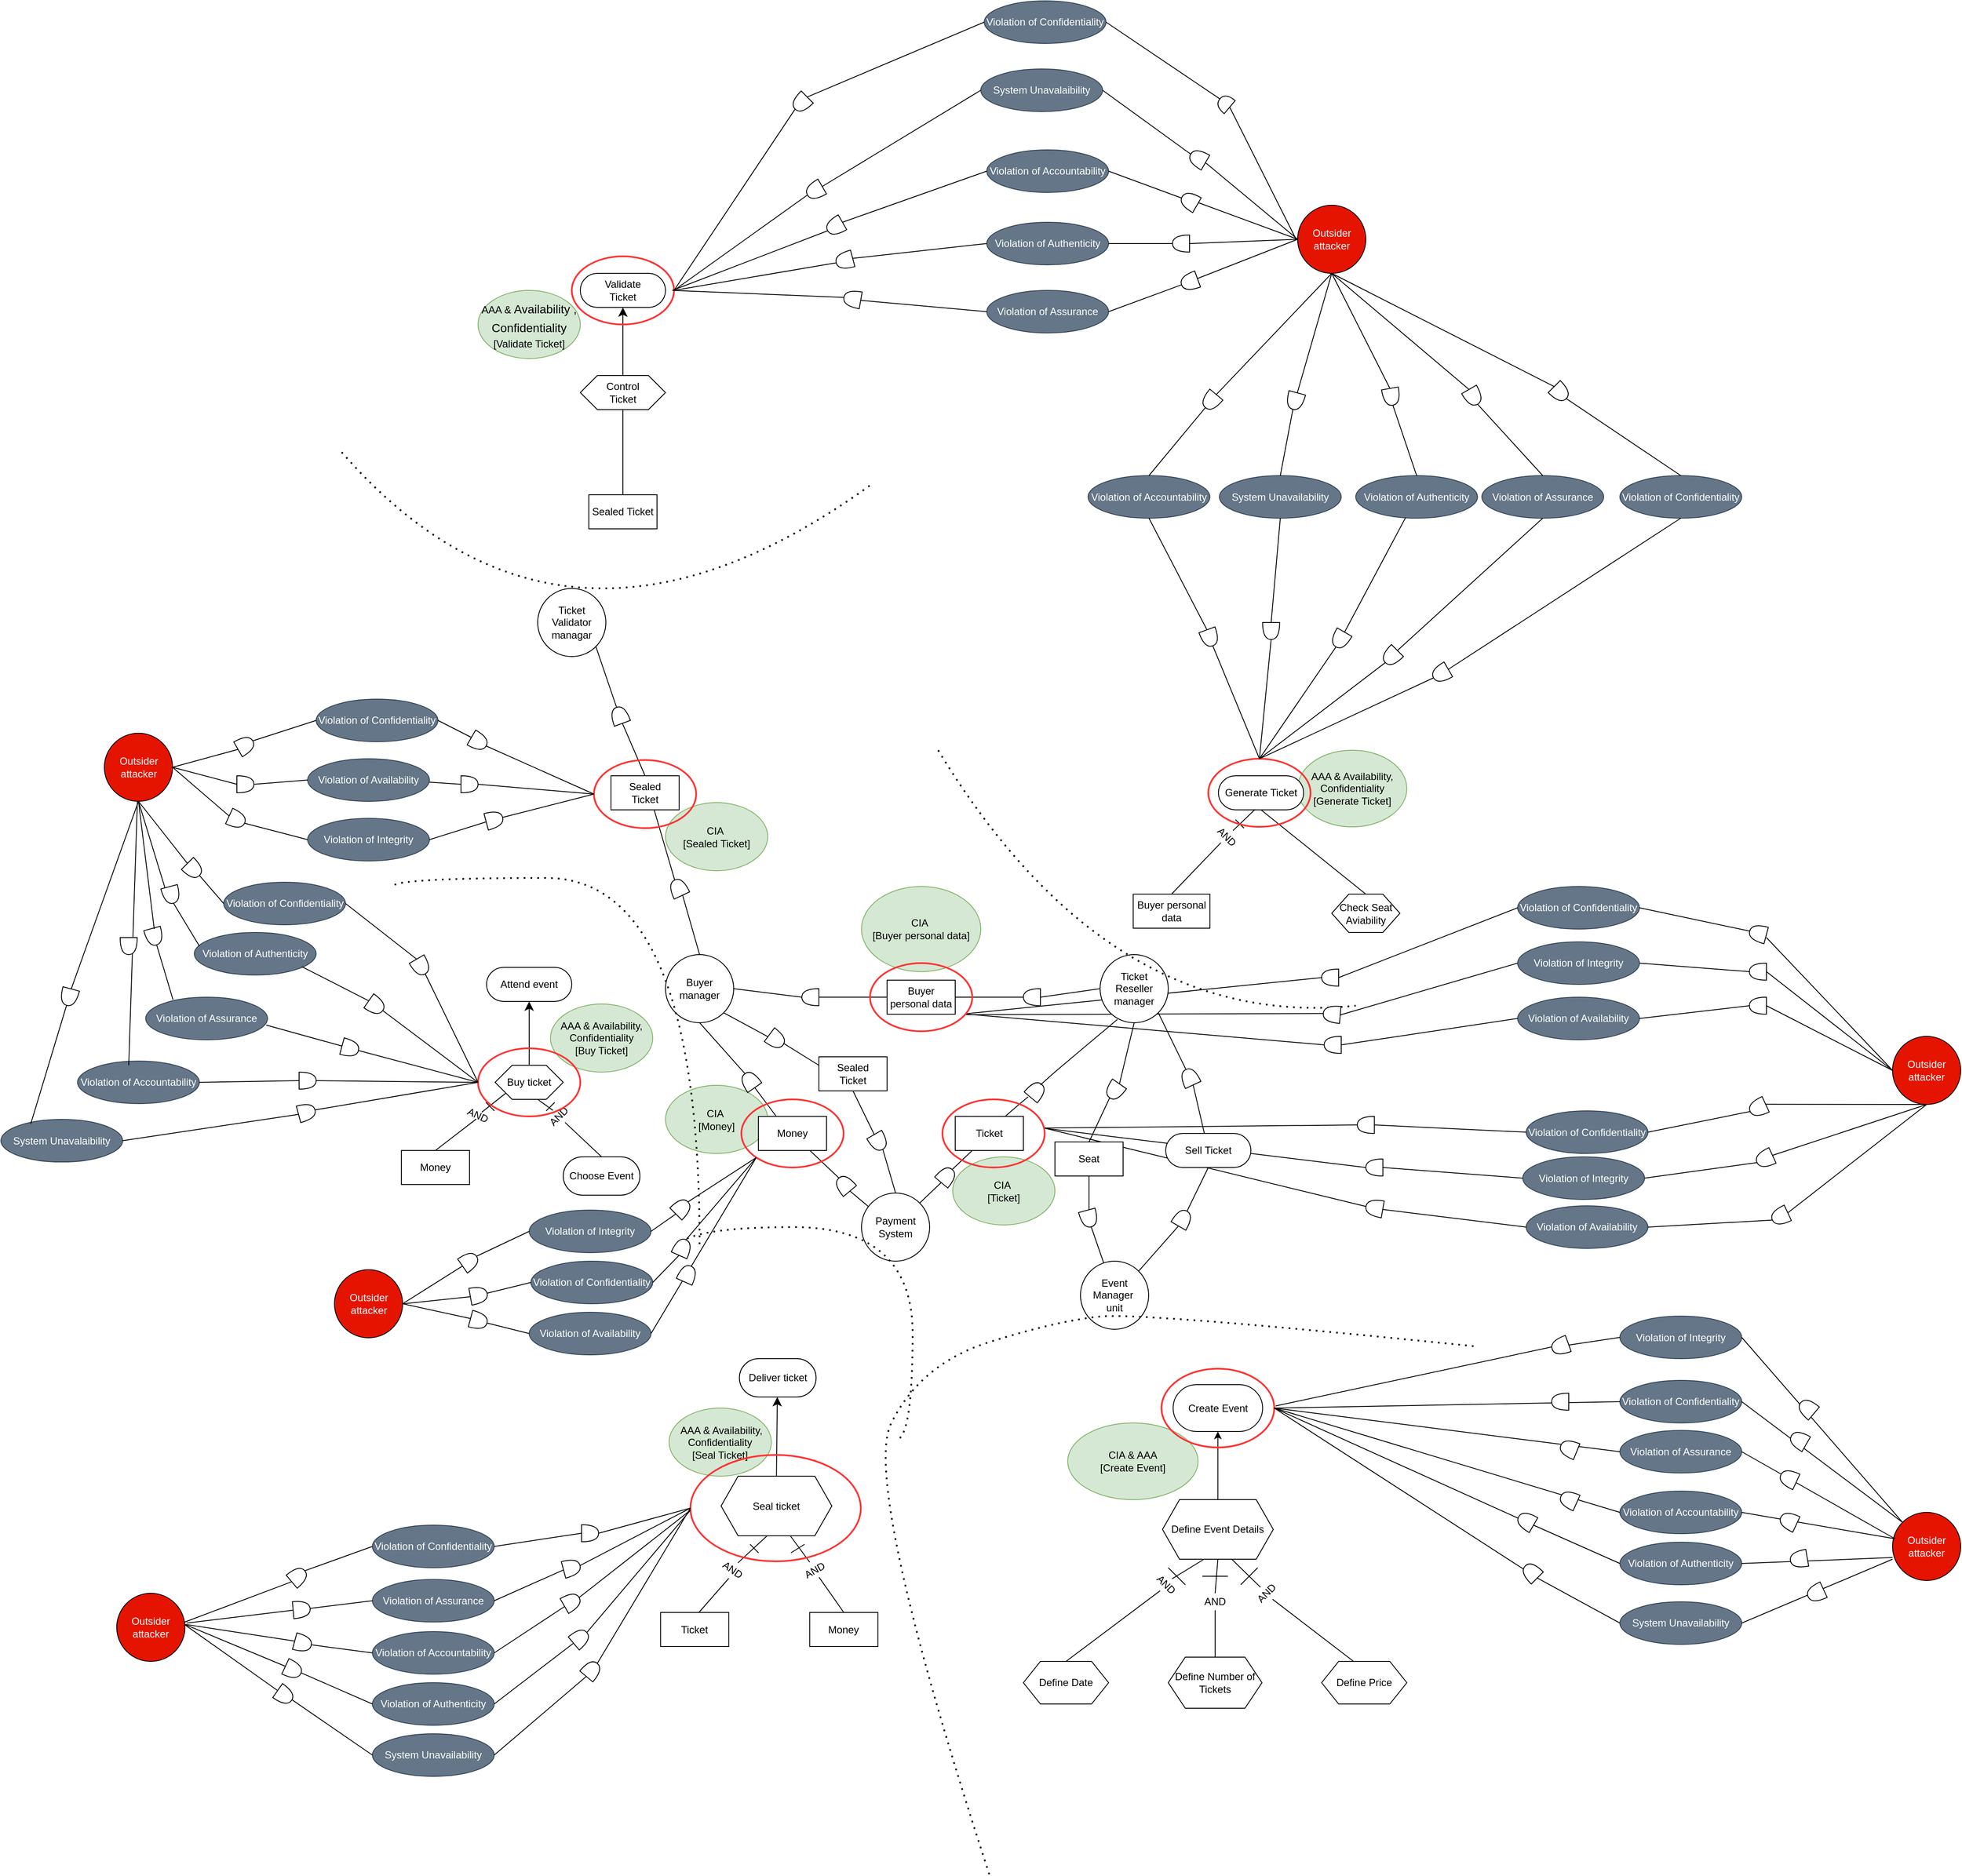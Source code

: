 <mxfile version="15.2.9" type="onedrive"><diagram id="UfplmZNuWA82le0Drqep" name="Page-1"><mxGraphModel dx="2588" dy="2448" grid="1" gridSize="10" guides="1" tooltips="0" connect="1" arrows="1" fold="1" page="1" pageScale="1" pageWidth="583" pageHeight="827" math="0" shadow="0"><root><mxCell id="0"/><mxCell id="1" parent="0"/><mxCell id="x6jheG5LCrkIrxG3WwXG-114" value="" style="endArrow=none;html=1;exitX=0.998;exitY=0.422;exitDx=0;exitDy=0;entryX=1;entryY=0.5;entryDx=0;entryDy=0;entryPerimeter=0;exitPerimeter=0;" parent="1" source="n_5q6AOrw0mOYB6-cSWX-4" target="x6jheG5LCrkIrxG3WwXG-111" edge="1"><mxGeometry width="50" height="50" relative="1" as="geometry"><mxPoint x="594.76" y="293.92" as="sourcePoint"/><mxPoint x="971.86" y="340" as="targetPoint"/></mxGeometry></mxCell><mxCell id="x6jheG5LCrkIrxG3WwXG-113" value="" style="endArrow=none;html=1;exitX=0.998;exitY=0.424;exitDx=0;exitDy=0;entryX=1;entryY=0.5;entryDx=0;entryDy=0;entryPerimeter=0;exitPerimeter=0;" parent="1" source="n_5q6AOrw0mOYB6-cSWX-4" target="x6jheG5LCrkIrxG3WwXG-110" edge="1"><mxGeometry width="50" height="50" relative="1" as="geometry"><mxPoint x="594.28" y="293.68" as="sourcePoint"/><mxPoint x="961.86" y="290" as="targetPoint"/></mxGeometry></mxCell><mxCell id="x6jheG5LCrkIrxG3WwXG-106" value="" style="endArrow=none;html=1;exitX=0.994;exitY=0.421;exitDx=0;exitDy=0;exitPerimeter=0;entryX=1;entryY=0.5;entryDx=0;entryDy=0;entryPerimeter=0;" parent="1" source="n_5q6AOrw0mOYB6-cSWX-4" target="x6jheG5LCrkIrxG3WwXG-105" edge="1"><mxGeometry width="50" height="50" relative="1" as="geometry"><mxPoint x="501.96" y="160.96" as="sourcePoint"/><mxPoint x="923" y="234" as="targetPoint"/></mxGeometry></mxCell><mxCell id="x6jheG5LCrkIrxG3WwXG-87" value="" style="endArrow=none;html=1;exitX=0.94;exitY=0.748;exitDx=0;exitDy=0;exitPerimeter=0;entryX=1;entryY=0.5;entryDx=0;entryDy=0;entryPerimeter=0;" parent="1" source="n_5q6AOrw0mOYB6-cSWX-1" target="x6jheG5LCrkIrxG3WwXG-82" edge="1"><mxGeometry width="50" height="50" relative="1" as="geometry"><mxPoint x="502.8" y="160.56" as="sourcePoint"/><mxPoint x="921.898" y="179.128" as="targetPoint"/></mxGeometry></mxCell><mxCell id="x6jheG5LCrkIrxG3WwXG-86" value="" style="endArrow=none;html=1;exitX=0.94;exitY=0.757;exitDx=0;exitDy=0;exitPerimeter=0;entryX=1;entryY=0.5;entryDx=0;entryDy=0;entryPerimeter=0;" parent="1" source="n_5q6AOrw0mOYB6-cSWX-1" target="x6jheG5LCrkIrxG3WwXG-81" edge="1"><mxGeometry width="50" height="50" relative="1" as="geometry"><mxPoint x="502.8" y="159.44" as="sourcePoint"/><mxPoint x="920" y="130" as="targetPoint"/></mxGeometry></mxCell><mxCell id="x6jheG5LCrkIrxG3WwXG-77" value="" style="endArrow=none;html=1;exitX=0.94;exitY=0.743;exitDx=0;exitDy=0;exitPerimeter=0;entryX=1;entryY=0.5;entryDx=0;entryDy=0;entryPerimeter=0;" parent="1" source="n_5q6AOrw0mOYB6-cSWX-1" target="x6jheG5LCrkIrxG3WwXG-75" edge="1"><mxGeometry width="50" height="50" relative="1" as="geometry"><mxPoint x="940" y="130" as="sourcePoint"/><mxPoint x="880" y="105" as="targetPoint"/></mxGeometry></mxCell><mxCell id="gof2_wOhz_4Wq6PDv7rz-3" value="AAA &amp;amp; Availability, Confidentiality&lt;br&gt;[Buy Ticket]" style="ellipse;whiteSpace=wrap;html=1;fillColor=#d5e8d4;strokeColor=#82b366;" parent="1" vertex="1"><mxGeometry x="5.0" y="138" width="120" height="80" as="geometry"/></mxCell><mxCell id="5hlcJBAlI3tANKMviMh5-2" value="AAA &amp;amp; Availability, Confidentiality&lt;br&gt;[Generate Ticket]" style="ellipse;whiteSpace=wrap;html=1;fillColor=#d5e8d4;strokeColor=#82b366;" parent="1" vertex="1"><mxGeometry x="881.86" y="-160" width="128.14" height="90" as="geometry"/></mxCell><mxCell id="5hlcJBAlI3tANKMviMh5-3" value="CIA&amp;nbsp;&lt;br&gt;[Buyer personal data]" style="ellipse;whiteSpace=wrap;html=1;fillColor=#d5e8d4;strokeColor=#82b366;" parent="1" vertex="1"><mxGeometry x="370" width="140" height="100" as="geometry"/></mxCell><mxCell id="gof2_wOhz_4Wq6PDv7rz-6" value="CIA &amp;amp; AAA&lt;br&gt;[Create Event]" style="ellipse;whiteSpace=wrap;html=1;fillColor=#d5e8d4;strokeColor=#82b366;" parent="1" vertex="1"><mxGeometry x="612" y="630" width="153" height="90" as="geometry"/></mxCell><mxCell id="5hlcJBAlI3tANKMviMh5-4" value="CIA&amp;nbsp;&lt;br&gt;[Ticket]" style="ellipse;whiteSpace=wrap;html=1;fillColor=#d5e8d4;strokeColor=#82b366;" parent="1" vertex="1"><mxGeometry x="477" y="317.5" width="120" height="80" as="geometry"/></mxCell><mxCell id="5hlcJBAlI3tANKMviMh5-5" value="CIA&amp;nbsp;&lt;br&gt;[Money]" style="ellipse;whiteSpace=wrap;html=1;fillColor=#d5e8d4;strokeColor=#82b366;" parent="1" vertex="1"><mxGeometry x="140" y="233.54" width="120" height="80" as="geometry"/></mxCell><mxCell id="gof2_wOhz_4Wq6PDv7rz-5" value="&amp;nbsp;AAA &amp;amp; Availability, Confidentiality&lt;br&gt;[Seal Ticket]" style="ellipse;whiteSpace=wrap;html=1;fillColor=#d5e8d4;strokeColor=#82b366;" parent="1" vertex="1"><mxGeometry x="144.22" y="612.5" width="120" height="80" as="geometry"/></mxCell><mxCell id="gof2_wOhz_4Wq6PDv7rz-4" value="CIA&amp;nbsp;&lt;br&gt;[Sealed Ticket]" style="ellipse;whiteSpace=wrap;html=1;fillColor=#d5e8d4;strokeColor=#82b366;" parent="1" vertex="1"><mxGeometry x="140" y="-98.5" width="120" height="80" as="geometry"/></mxCell><mxCell id="37rl-DP6CGnBK0eB0r1U-1" value="AAA &amp;amp;&amp;nbsp;&lt;span lang=&quot;EN-GB&quot; class=&quot;TextRun SCXW14511237 BCX8&quot; style=&quot;animation: 0s ease 0s 1 normal none running none ; appearance: none ; backface-visibility: visible ; background: none 0% 0% / auto repeat scroll padding-box border-box rgba(0 , 0 , 0 , 0) ; border-color: rgb(0 , 0 , 0) ; border-collapse: collapse ; border-width: 0px ; border-style: none ; border-spacing: 0px ; border-radius: 0px ; box-shadow: none ; box-sizing: content-box ; caption-side: top ; clear: none ; clip: auto ; content: normal ; cursor: text ; direction: ltr ; display: inline ; empty-cells: show ; float: none ; font-family: &amp;#34;wordvisi_msfontservice&amp;#34; , &amp;#34;calibri&amp;#34; , &amp;#34;calibri_embeddedfont&amp;#34; , &amp;#34;calibri_msfontservice&amp;#34; , sans-serif ; font-size: 16px ; height: auto ; line-height: 21.583px ; list-style: outside none disc ; margin: 0px ; max-height: none ; max-width: none ; min-height: 0px ; min-width: 0px ; opacity: 1 ; outline: rgb(0 , 0 , 0) none 0px ; overflow: visible ; overflow-wrap: break-word ; padding: 0px ; perspective: none ; perspective-origin: 0px 0px ; position: static ; resize: none ; speak: normal ; table-layout: auto ; text-align: left ; text-overflow: clip ; text-shadow: none ; transform: none ; transform-origin: 0px 0px ; transform-style: flat ; transition: all 0s ease 0s ; unicode-bidi: normal ; vertical-align: baseline ; visibility: visible ; width: auto ; word-break: normal ; z-index: auto ; zoom: 1&quot;&gt;&lt;span class=&quot;NormalTextRun SCXW14511237 BCX8&quot; style=&quot;font-size: 14px&quot;&gt;Availability , Confidentiality&lt;/span&gt;&lt;/span&gt;&lt;br&gt;[Validate Ticket]" style="ellipse;whiteSpace=wrap;html=1;fillColor=#d5e8d4;strokeColor=#82b366;" parent="1" vertex="1"><mxGeometry x="-80" y="-700" width="120" height="80" as="geometry"/></mxCell><mxCell id="Xo7R-cHsNthfNWcavHbP-1" value="Buyer manager" style="ellipse;whiteSpace=wrap;html=1;aspect=fixed;" parent="1" vertex="1"><mxGeometry x="140" y="80" width="80" height="80" as="geometry"/></mxCell><mxCell id="YaC-4g-Wo7dQEX7YHomU-3" style="rounded=0;orthogonalLoop=1;jettySize=auto;html=1;exitX=0.5;exitY=1;exitDx=0;exitDy=0;entryX=0;entryY=0.5;entryDx=0;entryDy=0;entryPerimeter=0;endArrow=none;endFill=0;" parent="1" source="ta6Gdk--_3ZyYTop5qnq-2" target="YaC-4g-Wo7dQEX7YHomU-1" edge="1"><mxGeometry relative="1" as="geometry"/></mxCell><mxCell id="YaC-4g-Wo7dQEX7YHomU-60" style="edgeStyle=none;rounded=0;orthogonalLoop=1;jettySize=auto;html=1;exitX=0;exitY=0.5;exitDx=0;exitDy=0;entryX=0;entryY=0.5;entryDx=0;entryDy=0;entryPerimeter=0;startArrow=none;startFill=0;endArrow=none;endFill=0;startSize=0;endSize=27;" parent="1" source="ta6Gdk--_3ZyYTop5qnq-2" target="YaC-4g-Wo7dQEX7YHomU-59" edge="1"><mxGeometry relative="1" as="geometry"/></mxCell><mxCell id="ta6Gdk--_3ZyYTop5qnq-2" value="Ticket Reseller manager" style="ellipse;whiteSpace=wrap;html=1;aspect=fixed;" parent="1" vertex="1"><mxGeometry x="650" y="80" width="80" height="80" as="geometry"/></mxCell><mxCell id="ta6Gdk--_3ZyYTop5qnq-4" value="Event Manager&amp;nbsp;&lt;br&gt;unit" style="ellipse;whiteSpace=wrap;html=1;aspect=fixed;" parent="1" vertex="1"><mxGeometry x="627" y="440" width="80" height="80" as="geometry"/></mxCell><mxCell id="YaC-4g-Wo7dQEX7YHomU-4" style="edgeStyle=none;rounded=0;orthogonalLoop=1;jettySize=auto;html=1;exitX=0.5;exitY=0;exitDx=0;exitDy=0;entryX=1;entryY=0.5;entryDx=0;entryDy=0;entryPerimeter=0;endArrow=none;endFill=0;" parent="1" source="Xo7R-cHsNthfNWcavHbP-9" target="YaC-4g-Wo7dQEX7YHomU-1" edge="1"><mxGeometry relative="1" as="geometry"/></mxCell><mxCell id="YaC-4g-Wo7dQEX7YHomU-5" style="edgeStyle=none;rounded=0;orthogonalLoop=1;jettySize=auto;html=1;exitX=0.5;exitY=1;exitDx=0;exitDy=0;endArrow=none;endFill=0;" parent="1" source="Xo7R-cHsNthfNWcavHbP-9" target="YaC-4g-Wo7dQEX7YHomU-2" edge="1"><mxGeometry relative="1" as="geometry"/></mxCell><mxCell id="Xo7R-cHsNthfNWcavHbP-9" value="Seat" style="rounded=0;whiteSpace=wrap;html=1;" parent="1" vertex="1"><mxGeometry x="597" y="300" width="80" height="40" as="geometry"/></mxCell><mxCell id="Xo7R-cHsNthfNWcavHbP-12" value="" style="shape=or;whiteSpace=wrap;html=1;rotation=-60;" parent="1" vertex="1"><mxGeometry x="737" y="380" width="20" height="20" as="geometry"/></mxCell><mxCell id="Xo7R-cHsNthfNWcavHbP-14" value="" style="shape=or;whiteSpace=wrap;html=1;rotation=-115;" parent="1" vertex="1"><mxGeometry x="745" y="214" width="20" height="20" as="geometry"/></mxCell><mxCell id="Xo7R-cHsNthfNWcavHbP-15" value="" style="endArrow=none;html=1;exitX=1;exitY=0;exitDx=0;exitDy=0;entryX=0;entryY=0.5;entryDx=0;entryDy=0;entryPerimeter=0;" parent="1" source="ta6Gdk--_3ZyYTop5qnq-4" target="Xo7R-cHsNthfNWcavHbP-12" edge="1"><mxGeometry width="50" height="50" relative="1" as="geometry"><mxPoint x="437" y="310" as="sourcePoint"/><mxPoint x="487" y="260" as="targetPoint"/></mxGeometry></mxCell><mxCell id="Xo7R-cHsNthfNWcavHbP-16" value="" style="endArrow=none;html=1;entryX=1;entryY=0.5;entryDx=0;entryDy=0;entryPerimeter=0;exitX=0.5;exitY=1;exitDx=0;exitDy=0;" parent="1" source="NR40S5Cppwsf3-HbDGJy-14" target="Xo7R-cHsNthfNWcavHbP-12" edge="1"><mxGeometry width="50" height="50" relative="1" as="geometry"><mxPoint x="777" y="340" as="sourcePoint"/><mxPoint x="487" y="260" as="targetPoint"/></mxGeometry></mxCell><mxCell id="Xo7R-cHsNthfNWcavHbP-17" value="" style="endArrow=none;html=1;entryX=0;entryY=0.5;entryDx=0;entryDy=0;entryPerimeter=0;" parent="1" source="NR40S5Cppwsf3-HbDGJy-14" target="Xo7R-cHsNthfNWcavHbP-14" edge="1"><mxGeometry width="50" height="50" relative="1" as="geometry"><mxPoint x="792" y="290" as="sourcePoint"/><mxPoint x="487" y="260" as="targetPoint"/></mxGeometry></mxCell><mxCell id="Xo7R-cHsNthfNWcavHbP-18" value="" style="endArrow=none;html=1;exitX=1;exitY=1;exitDx=0;exitDy=0;entryX=1;entryY=0.5;entryDx=0;entryDy=0;entryPerimeter=0;" parent="1" source="ta6Gdk--_3ZyYTop5qnq-2" target="Xo7R-cHsNthfNWcavHbP-14" edge="1"><mxGeometry width="50" height="50" relative="1" as="geometry"><mxPoint x="390" y="310" as="sourcePoint"/><mxPoint x="780" y="210" as="targetPoint"/></mxGeometry></mxCell><mxCell id="YaC-4g-Wo7dQEX7YHomU-1" value="" style="shape=or;whiteSpace=wrap;html=1;rotation=-55;direction=west;" parent="1" vertex="1"><mxGeometry x="657" y="230" width="20" height="20" as="geometry"/></mxCell><mxCell id="YaC-4g-Wo7dQEX7YHomU-6" style="edgeStyle=none;rounded=0;orthogonalLoop=1;jettySize=auto;html=1;exitX=1;exitY=0.5;exitDx=0;exitDy=0;exitPerimeter=0;endArrow=none;endFill=0;" parent="1" source="YaC-4g-Wo7dQEX7YHomU-2" target="ta6Gdk--_3ZyYTop5qnq-4" edge="1"><mxGeometry relative="1" as="geometry"/></mxCell><mxCell id="YaC-4g-Wo7dQEX7YHomU-2" value="" style="shape=or;whiteSpace=wrap;html=1;rotation=75;direction=east;" parent="1" vertex="1"><mxGeometry x="627" y="380" width="20" height="20" as="geometry"/></mxCell><mxCell id="YaC-4g-Wo7dQEX7YHomU-7" value="" style="endArrow=none;dashed=1;html=1;dashPattern=1 3;strokeWidth=2;curved=1;" parent="1" edge="1"><mxGeometry width="50" height="50" relative="1" as="geometry"><mxPoint x="520" y="1160" as="sourcePoint"/><mxPoint x="1090" y="540" as="targetPoint"/><Array as="points"><mxPoint x="370" y="700"/><mxPoint x="440" y="560"/><mxPoint x="600" y="510"/><mxPoint x="700" y="500"/></Array></mxGeometry></mxCell><mxCell id="ta6Gdk--_3ZyYTop5qnq-12" value="" style="endArrow=none;dashed=1;html=1;dashPattern=1 3;strokeWidth=2;edgeStyle=orthogonalEdgeStyle;curved=1;" parent="1" edge="1"><mxGeometry width="50" height="50" relative="1" as="geometry"><mxPoint x="180" y="420" as="sourcePoint"/><mxPoint x="-180" as="targetPoint"/><Array as="points"><mxPoint x="180" y="-10"/><mxPoint x="-180" y="-10"/></Array></mxGeometry></mxCell><mxCell id="Xo7R-cHsNthfNWcavHbP-20" value="" style="endArrow=none;dashed=1;html=1;dashPattern=1 3;strokeWidth=2;curved=1;" parent="1" edge="1"><mxGeometry width="50" height="50" relative="1" as="geometry"><mxPoint x="460" y="-160" as="sourcePoint"/><mxPoint x="950" y="140" as="targetPoint"/><Array as="points"><mxPoint x="660" y="170"/></Array></mxGeometry></mxCell><mxCell id="YaC-4g-Wo7dQEX7YHomU-39" style="edgeStyle=none;rounded=0;orthogonalLoop=1;jettySize=auto;html=1;exitX=0.375;exitY=1;exitDx=0;exitDy=0;entryX=0;entryY=0.5;entryDx=0;entryDy=0;startArrow=none;startFill=0;endArrow=none;endFill=0;startSize=0;endSize=27;" parent="1" source="YaC-4g-Wo7dQEX7YHomU-11" target="YaC-4g-Wo7dQEX7YHomU-36" edge="1"><mxGeometry relative="1" as="geometry"/></mxCell><mxCell id="YaC-4g-Wo7dQEX7YHomU-44" style="edgeStyle=none;rounded=0;orthogonalLoop=1;jettySize=auto;html=1;exitX=0.625;exitY=1;exitDx=0;exitDy=0;entryX=1;entryY=0.5;entryDx=0;entryDy=0;startArrow=none;startFill=0;endArrow=none;endFill=0;startSize=0;endSize=27;" parent="1" source="YaC-4g-Wo7dQEX7YHomU-11" target="YaC-4g-Wo7dQEX7YHomU-26" edge="1"><mxGeometry relative="1" as="geometry"/></mxCell><mxCell id="NR40S5Cppwsf3-HbDGJy-6" style="edgeStyle=orthogonalEdgeStyle;rounded=0;orthogonalLoop=1;jettySize=auto;html=1;exitX=0.5;exitY=0;exitDx=0;exitDy=0;entryX=0.5;entryY=1;entryDx=0;entryDy=0;" parent="1" source="YaC-4g-Wo7dQEX7YHomU-11" target="NR40S5Cppwsf3-HbDGJy-4" edge="1"><mxGeometry relative="1" as="geometry"/></mxCell><mxCell id="YaC-4g-Wo7dQEX7YHomU-11" value="Define Event Details" style="shape=hexagon;perimeter=hexagonPerimeter2;whiteSpace=wrap;html=1;fixedSize=1;" parent="1" vertex="1"><mxGeometry x="723.23" y="720" width="130" height="70" as="geometry"/></mxCell><mxCell id="YaC-4g-Wo7dQEX7YHomU-38" style="edgeStyle=none;rounded=0;orthogonalLoop=1;jettySize=auto;html=1;exitX=0.5;exitY=0;exitDx=0;exitDy=0;entryX=1;entryY=0.5;entryDx=0;entryDy=0;startArrow=none;startFill=0;endArrow=none;endFill=0;startSize=0;endSize=27;" parent="1" source="YaC-4g-Wo7dQEX7YHomU-12" target="YaC-4g-Wo7dQEX7YHomU-36" edge="1"><mxGeometry relative="1" as="geometry"/></mxCell><mxCell id="YaC-4g-Wo7dQEX7YHomU-12" value="Define Date" style="shape=hexagon;perimeter=hexagonPerimeter2;whiteSpace=wrap;html=1;fixedSize=1;" parent="1" vertex="1"><mxGeometry x="560" y="910" width="100" height="50" as="geometry"/></mxCell><mxCell id="YaC-4g-Wo7dQEX7YHomU-13" value="Define Number of Tickets" style="shape=hexagon;perimeter=hexagonPerimeter2;whiteSpace=wrap;html=1;fixedSize=1;" parent="1" vertex="1"><mxGeometry x="730" y="905" width="110" height="60" as="geometry"/></mxCell><mxCell id="YaC-4g-Wo7dQEX7YHomU-14" value="Define Price" style="shape=hexagon;perimeter=hexagonPerimeter2;whiteSpace=wrap;html=1;fixedSize=1;" parent="1" vertex="1"><mxGeometry x="910" y="910" width="100" height="50" as="geometry"/></mxCell><mxCell id="ta6Gdk--_3ZyYTop5qnq-13" value="Buy ticket" style="shape=hexagon;perimeter=hexagonPerimeter2;whiteSpace=wrap;html=1;fixedSize=1;size=20;" parent="1" vertex="1"><mxGeometry x="-60" y="210" width="80" height="40" as="geometry"/></mxCell><mxCell id="sOU6wArKF-Llgi7GQNwx-5" value="" style="endArrow=none;html=1;exitX=0.5;exitY=0;exitDx=0;exitDy=0;entryX=0.5;entryY=1;entryDx=0;entryDy=0;startArrow=none;" parent="1" source="YaC-4g-Wo7dQEX7YHomU-20" target="YaC-4g-Wo7dQEX7YHomU-11" edge="1"><mxGeometry width="50" height="50" relative="1" as="geometry"><mxPoint x="740" y="920" as="sourcePoint"/><mxPoint x="340" y="870" as="targetPoint"/></mxGeometry></mxCell><mxCell id="sOU6wArKF-Llgi7GQNwx-6" value="" style="endArrow=none;html=1;" parent="1" edge="1"><mxGeometry width="50" height="50" relative="1" as="geometry"><mxPoint x="730" y="800" as="sourcePoint"/><mxPoint x="750" y="820" as="targetPoint"/></mxGeometry></mxCell><mxCell id="YaC-4g-Wo7dQEX7YHomU-17" value="" style="endArrow=none;html=1;startSize=0;endSize=27;" parent="1" edge="1"><mxGeometry width="50" height="50" relative="1" as="geometry"><mxPoint x="770" y="810" as="sourcePoint"/><mxPoint x="800" y="810" as="targetPoint"/></mxGeometry></mxCell><mxCell id="YaC-4g-Wo7dQEX7YHomU-20" value="AND" style="text;html=1;strokeColor=none;fillColor=none;align=center;verticalAlign=middle;whiteSpace=wrap;rounded=0;" parent="1" vertex="1"><mxGeometry x="765" y="830" width="40" height="20" as="geometry"/></mxCell><mxCell id="YaC-4g-Wo7dQEX7YHomU-21" value="" style="endArrow=none;html=1;exitX=0.5;exitY=0;exitDx=0;exitDy=0;entryX=0.5;entryY=1;entryDx=0;entryDy=0;" parent="1" source="YaC-4g-Wo7dQEX7YHomU-13" target="YaC-4g-Wo7dQEX7YHomU-20" edge="1"><mxGeometry width="50" height="50" relative="1" as="geometry"><mxPoint x="780" y="910.0" as="sourcePoint"/><mxPoint x="785" y="790.0" as="targetPoint"/></mxGeometry></mxCell><mxCell id="YaC-4g-Wo7dQEX7YHomU-23" value="" style="endArrow=none;html=1;startSize=0;endSize=27;" parent="1" edge="1"><mxGeometry width="50" height="50" relative="1" as="geometry"><mxPoint x="815" y="820" as="sourcePoint"/><mxPoint x="835" y="800" as="targetPoint"/><Array as="points"><mxPoint x="825" y="810"/></Array></mxGeometry></mxCell><mxCell id="Xo7R-cHsNthfNWcavHbP-23" value="Generate Ticket" style="rounded=1;whiteSpace=wrap;html=1;glass=0;arcSize=50;" parent="1" vertex="1"><mxGeometry x="788.86" y="-130" width="100" height="40" as="geometry"/></mxCell><mxCell id="YaC-4g-Wo7dQEX7YHomU-26" value="AND" style="text;html=1;strokeColor=none;fillColor=none;align=center;verticalAlign=middle;whiteSpace=wrap;rounded=0;direction=north;rotation=315;" parent="1" vertex="1"><mxGeometry x="840.73" y="820" width="9.27" height="20" as="geometry"/></mxCell><mxCell id="YaC-4g-Wo7dQEX7YHomU-36" value="AND" style="text;html=1;strokeColor=none;fillColor=none;align=center;verticalAlign=middle;whiteSpace=wrap;rounded=0;direction=south;rotation=45;" parent="1" vertex="1"><mxGeometry x="720" y="810" width="15" height="20" as="geometry"/></mxCell><mxCell id="YaC-4g-Wo7dQEX7YHomU-41" style="edgeStyle=none;rounded=0;orthogonalLoop=1;jettySize=auto;html=1;exitX=0.5;exitY=1;exitDx=0;exitDy=0;startArrow=none;startFill=0;endArrow=none;endFill=0;startSize=0;endSize=27;" parent="1" source="YaC-4g-Wo7dQEX7YHomU-26" target="YaC-4g-Wo7dQEX7YHomU-26" edge="1"><mxGeometry relative="1" as="geometry"/></mxCell><mxCell id="YaC-4g-Wo7dQEX7YHomU-43" value="" style="endArrow=none;html=1;startSize=0;endSize=27;exitX=0.375;exitY=0;exitDx=0;exitDy=0;entryX=0;entryY=0.5;entryDx=0;entryDy=0;" parent="1" source="YaC-4g-Wo7dQEX7YHomU-14" target="YaC-4g-Wo7dQEX7YHomU-26" edge="1"><mxGeometry width="50" height="50" relative="1" as="geometry"><mxPoint x="920" y="910" as="sourcePoint"/><mxPoint x="970" y="860" as="targetPoint"/></mxGeometry></mxCell><mxCell id="YaC-4g-Wo7dQEX7YHomU-45" value="Money" style="rounded=0;whiteSpace=wrap;html=1;" parent="1" vertex="1"><mxGeometry x="-170" y="310" width="80" height="40" as="geometry"/></mxCell><mxCell id="Xo7R-cHsNthfNWcavHbP-27" value="Attend&amp;nbsp;event" style="rounded=1;whiteSpace=wrap;html=1;glass=0;arcSize=50;" parent="1" vertex="1"><mxGeometry x="-70" y="95" width="100" height="40" as="geometry"/></mxCell><mxCell id="YaC-4g-Wo7dQEX7YHomU-49" value="" style="endArrow=none;html=1;startSize=0;endSize=27;entryX=0.625;entryY=1;entryDx=0;entryDy=0;exitX=0;exitY=0.5;exitDx=0;exitDy=0;" parent="1" source="NR40S5Cppwsf3-HbDGJy-33" target="ta6Gdk--_3ZyYTop5qnq-13" edge="1"><mxGeometry width="50" height="50" relative="1" as="geometry"><mxPoint x="55" y="320.0" as="sourcePoint"/><mxPoint x="100" y="250" as="targetPoint"/></mxGeometry></mxCell><mxCell id="YaC-4g-Wo7dQEX7YHomU-67" style="edgeStyle=none;rounded=0;orthogonalLoop=1;jettySize=auto;html=1;entryX=0.5;entryY=1;entryDx=0;entryDy=0;startArrow=none;startFill=0;endArrow=classic;endFill=1;startSize=0;endSize=8;exitX=0.5;exitY=0;exitDx=0;exitDy=0;" parent="1" source="ta6Gdk--_3ZyYTop5qnq-13" target="Xo7R-cHsNthfNWcavHbP-27" edge="1"><mxGeometry relative="1" as="geometry"><mxPoint x="-20" y="208" as="sourcePoint"/></mxGeometry></mxCell><mxCell id="YaC-4g-Wo7dQEX7YHomU-63" style="edgeStyle=none;rounded=0;orthogonalLoop=1;jettySize=auto;html=1;exitX=0;exitY=0.5;exitDx=0;exitDy=0;entryX=0;entryY=0.5;entryDx=0;entryDy=0;entryPerimeter=0;startArrow=none;startFill=0;endArrow=none;endFill=0;startSize=0;endSize=27;" parent="1" source="YaC-4g-Wo7dQEX7YHomU-58" target="YaC-4g-Wo7dQEX7YHomU-62" edge="1"><mxGeometry relative="1" as="geometry"/></mxCell><mxCell id="YaC-4g-Wo7dQEX7YHomU-58" value="Buyer personal data" style="rounded=0;whiteSpace=wrap;html=1;" parent="1" vertex="1"><mxGeometry x="400" y="110" width="80" height="40" as="geometry"/></mxCell><mxCell id="YaC-4g-Wo7dQEX7YHomU-61" style="edgeStyle=none;rounded=0;orthogonalLoop=1;jettySize=auto;html=1;exitX=1;exitY=0.5;exitDx=0;exitDy=0;exitPerimeter=0;entryX=1;entryY=0.5;entryDx=0;entryDy=0;startArrow=none;startFill=0;endArrow=none;endFill=0;startSize=0;endSize=27;" parent="1" source="YaC-4g-Wo7dQEX7YHomU-59" target="YaC-4g-Wo7dQEX7YHomU-58" edge="1"><mxGeometry relative="1" as="geometry"/></mxCell><mxCell id="YaC-4g-Wo7dQEX7YHomU-59" value="" style="shape=or;whiteSpace=wrap;html=1;direction=east;rotation=180;" parent="1" vertex="1"><mxGeometry x="560" y="120" width="20" height="20" as="geometry"/></mxCell><mxCell id="YaC-4g-Wo7dQEX7YHomU-64" style="edgeStyle=none;rounded=0;orthogonalLoop=1;jettySize=auto;html=1;exitX=1;exitY=0.5;exitDx=0;exitDy=0;exitPerimeter=0;entryX=1;entryY=0.5;entryDx=0;entryDy=0;startArrow=none;startFill=0;endArrow=none;endFill=0;startSize=0;endSize=27;" parent="1" source="YaC-4g-Wo7dQEX7YHomU-62" target="Xo7R-cHsNthfNWcavHbP-1" edge="1"><mxGeometry relative="1" as="geometry"/></mxCell><mxCell id="YaC-4g-Wo7dQEX7YHomU-62" value="" style="shape=or;whiteSpace=wrap;html=1;direction=east;rotation=180;" parent="1" vertex="1"><mxGeometry x="300" y="120" width="20" height="20" as="geometry"/></mxCell><mxCell id="YaC-4g-Wo7dQEX7YHomU-69" value="" style="endArrow=none;html=1;startSize=0;endSize=8;exitX=0.5;exitY=0;exitDx=0;exitDy=0;entryX=0.5;entryY=1;entryDx=0;entryDy=0;endFill=0;" parent="1" source="NR40S5Cppwsf3-HbDGJy-9" target="Xo7R-cHsNthfNWcavHbP-23" edge="1"><mxGeometry width="50" height="50" relative="1" as="geometry"><mxPoint x="871.86" y="-20" as="sourcePoint"/><mxPoint x="931.86" y="-110" as="targetPoint"/></mxGeometry></mxCell><mxCell id="NR40S5Cppwsf3-HbDGJy-4" value="Create Event" style="rounded=1;whiteSpace=wrap;html=1;glass=0;arcSize=50;" parent="1" vertex="1"><mxGeometry x="735.73" y="585" width="105" height="55" as="geometry"/></mxCell><mxCell id="NR40S5Cppwsf3-HbDGJy-9" value="Check Seat Aviability" style="shape=hexagon;perimeter=hexagonPerimeter2;whiteSpace=wrap;html=1;fixedSize=1;" parent="1" vertex="1"><mxGeometry x="921.86" y="9" width="80" height="45" as="geometry"/></mxCell><mxCell id="NR40S5Cppwsf3-HbDGJy-12" value="Choose Event" style="rounded=1;whiteSpace=wrap;html=1;glass=0;arcSize=50;" parent="1" vertex="1"><mxGeometry x="20" y="317.5" width="90" height="45" as="geometry"/></mxCell><mxCell id="NR40S5Cppwsf3-HbDGJy-14" value="Sell Ticket" style="rounded=1;whiteSpace=wrap;html=1;glass=0;arcSize=50;" parent="1" vertex="1"><mxGeometry x="727" y="290" width="100" height="40" as="geometry"/></mxCell><mxCell id="HzWPDjjtE-6QeFcjVHDP-7" style="edgeStyle=none;rounded=0;orthogonalLoop=1;jettySize=auto;html=1;exitX=0.5;exitY=1;exitDx=0;exitDy=0;startArrow=none;startFill=0;endArrow=none;endFill=0;startSize=0;endSize=27;" parent="1" edge="1"><mxGeometry relative="1" as="geometry"><mxPoint x="714.522" y="-104.277" as="sourcePoint"/><mxPoint x="714.522" y="-104.277" as="targetPoint"/></mxGeometry></mxCell><mxCell id="NR40S5Cppwsf3-HbDGJy-25" value="AND" style="text;html=1;strokeColor=none;fillColor=none;align=center;verticalAlign=middle;whiteSpace=wrap;rounded=0;direction=north;rotation=25;" parent="1" vertex="1"><mxGeometry x="-89.14" y="263.54" width="18.36" height="10" as="geometry"/></mxCell><mxCell id="NR40S5Cppwsf3-HbDGJy-26" style="edgeStyle=orthogonalEdgeStyle;rounded=0;orthogonalLoop=1;jettySize=auto;html=1;exitX=0.5;exitY=1;exitDx=0;exitDy=0;endArrow=none;endFill=0;" parent="1" source="YaC-4g-Wo7dQEX7YHomU-45" target="YaC-4g-Wo7dQEX7YHomU-45" edge="1"><mxGeometry relative="1" as="geometry"/></mxCell><mxCell id="NR40S5Cppwsf3-HbDGJy-29" value="" style="endArrow=none;html=1;exitX=0.5;exitY=0;exitDx=0;exitDy=0;entryX=0;entryY=0.5;entryDx=0;entryDy=0;" parent="1" source="YaC-4g-Wo7dQEX7YHomU-45" target="NR40S5Cppwsf3-HbDGJy-25" edge="1"><mxGeometry width="50" height="50" relative="1" as="geometry"><mxPoint x="-130" y="320" as="sourcePoint"/><mxPoint x="-81" y="299" as="targetPoint"/></mxGeometry></mxCell><mxCell id="NR40S5Cppwsf3-HbDGJy-33" value="AND" style="text;html=1;strokeColor=none;fillColor=none;align=center;verticalAlign=middle;whiteSpace=wrap;rounded=0;direction=south;rotation=315;" parent="1" vertex="1"><mxGeometry x="10" y="260" width="10" height="20" as="geometry"/></mxCell><mxCell id="NR40S5Cppwsf3-HbDGJy-35" value="" style="endArrow=none;html=1;entryX=1;entryY=0.5;entryDx=0;entryDy=0;exitX=0.5;exitY=0;exitDx=0;exitDy=0;" parent="1" source="NR40S5Cppwsf3-HbDGJy-12" target="NR40S5Cppwsf3-HbDGJy-33" edge="1"><mxGeometry width="50" height="50" relative="1" as="geometry"><mxPoint x="80" y="300" as="sourcePoint"/><mxPoint x="130" y="250" as="targetPoint"/></mxGeometry></mxCell><mxCell id="NR40S5Cppwsf3-HbDGJy-37" value="" style="endArrow=none;html=1;" parent="1" edge="1"><mxGeometry width="50" height="50" relative="1" as="geometry"><mxPoint x="-70.78" y="253.54" as="sourcePoint"/><mxPoint x="-60.78" y="263.54" as="targetPoint"/><Array as="points"/></mxGeometry></mxCell><mxCell id="NR40S5Cppwsf3-HbDGJy-41" value="" style="endArrow=none;html=1;entryX=0.158;entryY=0.817;entryDx=0;entryDy=0;entryPerimeter=0;" parent="1" source="NR40S5Cppwsf3-HbDGJy-25" target="ta6Gdk--_3ZyYTop5qnq-13" edge="1"><mxGeometry width="50" height="50" relative="1" as="geometry"><mxPoint x="-50" y="340" as="sourcePoint"/><mxPoint y="290" as="targetPoint"/></mxGeometry></mxCell><mxCell id="NR40S5Cppwsf3-HbDGJy-42" value="" style="endArrow=none;html=1;" parent="1" edge="1"><mxGeometry width="50" height="50" relative="1" as="geometry"><mxPoint y="263.54" as="sourcePoint"/><mxPoint x="10" y="253.54" as="targetPoint"/></mxGeometry></mxCell><mxCell id="yaClVSBj_DrMBSHif6Xd-1" value="Payment&lt;br&gt;System" style="ellipse;whiteSpace=wrap;html=1;aspect=fixed;" parent="1" vertex="1"><mxGeometry x="370" y="360" width="80" height="80" as="geometry"/></mxCell><mxCell id="ejUTwSMPvt3C1e-Pd9Kc-1" value="Ticket Validator managar" style="ellipse;whiteSpace=wrap;html=1;aspect=fixed;" parent="1" vertex="1"><mxGeometry x="-10" y="-350" width="80" height="80" as="geometry"/></mxCell><mxCell id="yaClVSBj_DrMBSHif6Xd-2" value="" style="endArrow=none;html=1;exitX=0.5;exitY=1;exitDx=0;exitDy=0;entryX=1;entryY=0.5;entryDx=0;entryDy=0;entryPerimeter=0;" parent="1" source="Xo7R-cHsNthfNWcavHbP-1" target="yaClVSBj_DrMBSHif6Xd-3" edge="1"><mxGeometry width="50" height="50" relative="1" as="geometry"><mxPoint x="728.284" y="158.284" as="sourcePoint"/><mxPoint x="230" y="220" as="targetPoint"/></mxGeometry></mxCell><mxCell id="yaClVSBj_DrMBSHif6Xd-3" value="" style="shape=or;whiteSpace=wrap;html=1;rotation=-125;" parent="1" vertex="1"><mxGeometry x="229" y="218" width="20" height="20" as="geometry"/></mxCell><mxCell id="yaClVSBj_DrMBSHif6Xd-4" value="" style="shape=or;whiteSpace=wrap;html=1;rotation=-130;" parent="1" vertex="1"><mxGeometry x="340" y="340" width="20" height="20" as="geometry"/></mxCell><mxCell id="yaClVSBj_DrMBSHif6Xd-5" value="" style="endArrow=none;html=1;entryX=0.105;entryY=0.201;entryDx=0;entryDy=0;entryPerimeter=0;exitX=0;exitY=0.5;exitDx=0;exitDy=0;exitPerimeter=0;" parent="1" source="yaClVSBj_DrMBSHif6Xd-4" target="yaClVSBj_DrMBSHif6Xd-1" edge="1"><mxGeometry width="50" height="50" relative="1" as="geometry"><mxPoint x="360" y="360" as="sourcePoint"/><mxPoint x="671.716" y="158.284" as="targetPoint"/></mxGeometry></mxCell><mxCell id="ejUTwSMPvt3C1e-Pd9Kc-3" value="" style="endArrow=none;html=1;exitX=0;exitY=0.5;exitDx=0;exitDy=0;exitPerimeter=0;" parent="1" source="yaClVSBj_DrMBSHif6Xd-3" edge="1"><mxGeometry width="50" height="50" relative="1" as="geometry"><mxPoint x="244.697" y="238.0" as="sourcePoint"/><mxPoint x="270" y="270" as="targetPoint"/></mxGeometry></mxCell><mxCell id="yaClVSBj_DrMBSHif6Xd-10" style="edgeStyle=none;rounded=0;orthogonalLoop=1;jettySize=auto;html=1;endArrow=none;endFill=0;exitX=1;exitY=1;exitDx=0;exitDy=0;entryX=1;entryY=0.5;entryDx=0;entryDy=0;entryPerimeter=0;" parent="1" source="ejUTwSMPvt3C1e-Pd9Kc-1" target="yaClVSBj_DrMBSHif6Xd-11" edge="1"><mxGeometry relative="1" as="geometry"><mxPoint x="110" y="-250" as="sourcePoint"/><mxPoint x="80" y="-210" as="targetPoint"/></mxGeometry></mxCell><mxCell id="ejUTwSMPvt3C1e-Pd9Kc-4" value="" style="endArrow=none;html=1;exitX=0.76;exitY=1.01;exitDx=0;exitDy=0;entryX=1;entryY=0.5;entryDx=0;entryDy=0;entryPerimeter=0;exitPerimeter=0;" parent="1" target="yaClVSBj_DrMBSHif6Xd-4" edge="1"><mxGeometry width="50" height="50" relative="1" as="geometry"><mxPoint x="309.8" y="310.4" as="sourcePoint"/><mxPoint x="380.6" y="330.12" as="targetPoint"/></mxGeometry></mxCell><mxCell id="yaClVSBj_DrMBSHif6Xd-11" value="" style="shape=or;whiteSpace=wrap;html=1;rotation=-110;" parent="1" vertex="1"><mxGeometry x="76" y="-211" width="20" height="20" as="geometry"/></mxCell><mxCell id="ejUTwSMPvt3C1e-Pd9Kc-5" value="" style="shape=or;whiteSpace=wrap;html=1;rotation=-50;" parent="1" vertex="1"><mxGeometry x="460" y="330" width="20" height="20" as="geometry"/></mxCell><mxCell id="yaClVSBj_DrMBSHif6Xd-16" style="edgeStyle=none;rounded=0;orthogonalLoop=1;jettySize=auto;html=1;endArrow=none;endFill=0;entryX=0.5;entryY=0;entryDx=0;entryDy=0;" parent="1" target="Xo7R-cHsNthfNWcavHbP-1" edge="1"><mxGeometry relative="1" as="geometry"><mxPoint x="160" y="10" as="sourcePoint"/><mxPoint x="90" y="-200" as="targetPoint"/></mxGeometry></mxCell><mxCell id="yaClVSBj_DrMBSHif6Xd-17" value="" style="shape=or;whiteSpace=wrap;html=1;rotation=-115;" parent="1" vertex="1"><mxGeometry x="145" y="-8.5" width="20" height="20" as="geometry"/></mxCell><mxCell id="yaClVSBj_DrMBSHif6Xd-18" value="" style="endArrow=none;dashed=1;html=1;dashPattern=1 3;strokeWidth=2;curved=1;" parent="1" edge="1"><mxGeometry width="50" height="50" relative="1" as="geometry"><mxPoint x="-240" y="-510" as="sourcePoint"/><mxPoint x="380" y="-471" as="targetPoint"/><Array as="points"><mxPoint x="20" y="-211"/></Array></mxGeometry></mxCell><mxCell id="ejUTwSMPvt3C1e-Pd9Kc-7" value="" style="shape=or;whiteSpace=wrap;html=1;rotation=-50;" parent="1" vertex="1"><mxGeometry x="565" y="230" width="20" height="20" as="geometry"/></mxCell><mxCell id="ejUTwSMPvt3C1e-Pd9Kc-8" value="" style="endArrow=none;html=1;entryX=0;entryY=0.5;entryDx=0;entryDy=0;entryPerimeter=0;" parent="1" edge="1"><mxGeometry width="50" height="50" relative="1" as="geometry"><mxPoint x="533" y="275" as="sourcePoint"/><mxPoint x="565.603" y="246.96" as="targetPoint"/><Array as="points"><mxPoint x="550" y="260"/></Array></mxGeometry></mxCell><mxCell id="ejUTwSMPvt3C1e-Pd9Kc-9" value="" style="endArrow=none;html=1;entryX=0.254;entryY=0.951;entryDx=0;entryDy=0;entryPerimeter=0;exitX=0.819;exitY=0.081;exitDx=0;exitDy=0;exitPerimeter=0;" parent="1" target="ta6Gdk--_3ZyYTop5qnq-2" edge="1"><mxGeometry width="50" height="50" relative="1" as="geometry"><mxPoint x="580" y="233.14" as="sourcePoint"/><mxPoint x="610.083" y="206.86" as="targetPoint"/><Array as="points"><mxPoint x="594.48" y="219.9"/></Array></mxGeometry></mxCell><mxCell id="ejUTwSMPvt3C1e-Pd9Kc-10" value="" style="endArrow=none;html=1;entryX=0;entryY=0.5;entryDx=0;entryDy=0;entryPerimeter=0;exitX=1;exitY=0;exitDx=0;exitDy=0;" parent="1" source="yaClVSBj_DrMBSHif6Xd-1" target="ejUTwSMPvt3C1e-Pd9Kc-5" edge="1"><mxGeometry width="50" height="50" relative="1" as="geometry"><mxPoint x="424.96" y="376.28" as="sourcePoint"/><mxPoint x="455.043" y="350.0" as="targetPoint"/><Array as="points"/></mxGeometry></mxCell><mxCell id="yaClVSBj_DrMBSHif6Xd-20" style="edgeStyle=none;rounded=0;orthogonalLoop=1;jettySize=auto;html=1;endArrow=none;endFill=0;entryX=1;entryY=0.5;entryDx=0;entryDy=0;entryPerimeter=0;exitX=0.633;exitY=0.994;exitDx=0;exitDy=0;exitPerimeter=0;" parent="1" source="r3dKMKoY7JEHGVcU0_jh-3" target="yaClVSBj_DrMBSHif6Xd-17" edge="1"><mxGeometry relative="1" as="geometry"><mxPoint x="126" y="-90" as="sourcePoint"/><mxPoint x="90" y="-200" as="targetPoint"/></mxGeometry></mxCell><mxCell id="yaClVSBj_DrMBSHif6Xd-21" style="edgeStyle=none;rounded=0;orthogonalLoop=1;jettySize=auto;html=1;endArrow=none;endFill=0;exitX=0;exitY=0.5;exitDx=0;exitDy=0;exitPerimeter=0;entryX=0.5;entryY=0;entryDx=0;entryDy=0;" parent="1" source="yaClVSBj_DrMBSHif6Xd-11" target="r3dKMKoY7JEHGVcU0_jh-3" edge="1"><mxGeometry relative="1" as="geometry"><mxPoint x="150" y="-50" as="sourcePoint"/><mxPoint x="116" y="-130" as="targetPoint"/></mxGeometry></mxCell><mxCell id="ejUTwSMPvt3C1e-Pd9Kc-11" value="" style="endArrow=none;html=1;exitX=1;exitY=0.5;exitDx=0;exitDy=0;exitPerimeter=0;" parent="1" source="ejUTwSMPvt3C1e-Pd9Kc-5" edge="1"><mxGeometry width="50" height="50" relative="1" as="geometry"><mxPoint x="480.004" y="333.887" as="sourcePoint"/><mxPoint x="500" y="310" as="targetPoint"/><Array as="points"/></mxGeometry></mxCell><mxCell id="yaClVSBj_DrMBSHif6Xd-22" value="Control&lt;br&gt;Ticket" style="shape=hexagon;perimeter=hexagonPerimeter2;whiteSpace=wrap;html=1;fixedSize=1;size=20;" parent="1" vertex="1"><mxGeometry x="40" y="-600" width="100" height="40" as="geometry"/></mxCell><mxCell id="ejUTwSMPvt3C1e-Pd9Kc-12" value="Money" style="rounded=0;whiteSpace=wrap;html=1;" parent="1" vertex="1"><mxGeometry x="249" y="270" width="80" height="40" as="geometry"/></mxCell><mxCell id="yaClVSBj_DrMBSHif6Xd-23" value="Validate &lt;br&gt;Ticket" style="rounded=1;whiteSpace=wrap;html=1;glass=0;arcSize=50;" parent="1" vertex="1"><mxGeometry x="40" y="-720" width="100" height="40" as="geometry"/></mxCell><mxCell id="ejUTwSMPvt3C1e-Pd9Kc-13" value="Ticket" style="rounded=0;whiteSpace=wrap;html=1;" parent="1" vertex="1"><mxGeometry x="480" y="270" width="80" height="40" as="geometry"/></mxCell><mxCell id="yaClVSBj_DrMBSHif6Xd-24" style="edgeStyle=none;rounded=0;orthogonalLoop=1;jettySize=auto;html=1;startArrow=none;startFill=0;endArrow=classic;endFill=1;startSize=0;endSize=8;entryX=0.5;entryY=1;entryDx=0;entryDy=0;exitX=0.5;exitY=0;exitDx=0;exitDy=0;" parent="1" source="yaClVSBj_DrMBSHif6Xd-22" target="yaClVSBj_DrMBSHif6Xd-23" edge="1"><mxGeometry relative="1" as="geometry"><mxPoint x="110" y="-370" as="sourcePoint"/><mxPoint x="110" y="-410" as="targetPoint"/></mxGeometry></mxCell><mxCell id="ejUTwSMPvt3C1e-Pd9Kc-14" value="Buyer personal data" style="rounded=0;whiteSpace=wrap;html=1;" parent="1" vertex="1"><mxGeometry x="688.86" y="9" width="90" height="40" as="geometry"/></mxCell><mxCell id="ejUTwSMPvt3C1e-Pd9Kc-15" value="Money" style="rounded=0;whiteSpace=wrap;html=1;" parent="1" vertex="1"><mxGeometry x="309.22" y="852.5" width="80" height="40" as="geometry"/></mxCell><mxCell id="ejUTwSMPvt3C1e-Pd9Kc-18" value="AND" style="text;html=1;strokeColor=none;fillColor=none;align=center;verticalAlign=middle;whiteSpace=wrap;rounded=0;rotation=-30;" parent="1" vertex="1"><mxGeometry x="295.22" y="792.5" width="40" height="20" as="geometry"/></mxCell><mxCell id="ejUTwSMPvt3C1e-Pd9Kc-19" value="" style="endArrow=none;html=1;" parent="1" edge="1"><mxGeometry width="50" height="50" relative="1" as="geometry"><mxPoint x="287.22" y="782.5" as="sourcePoint"/><mxPoint x="303.22" y="772.5" as="targetPoint"/></mxGeometry></mxCell><mxCell id="ejUTwSMPvt3C1e-Pd9Kc-20" value="AND" style="text;html=1;strokeColor=none;fillColor=none;align=center;verticalAlign=middle;whiteSpace=wrap;rounded=0;direction=south;rotation=45;" parent="1" vertex="1"><mxGeometry x="788.86" y="-68.5" width="20" height="20" as="geometry"/></mxCell><mxCell id="ejUTwSMPvt3C1e-Pd9Kc-21" style="edgeStyle=none;rounded=0;orthogonalLoop=1;jettySize=auto;html=1;exitX=0;exitY=0.5;exitDx=0;exitDy=0;entryX=0;entryY=0.75;entryDx=0;entryDy=0;startArrow=none;startFill=0;endArrow=none;endFill=0;startSize=0;endSize=27;" parent="1" source="ejUTwSMPvt3C1e-Pd9Kc-20" edge="1"><mxGeometry relative="1" as="geometry"><mxPoint x="791.95" y="-88.5" as="sourcePoint"/><mxPoint x="831.86" y="-90.5" as="targetPoint"/></mxGeometry></mxCell><mxCell id="ejUTwSMPvt3C1e-Pd9Kc-22" value="" style="endArrow=none;html=1;startSize=0;endSize=27;exitX=0.5;exitY=0;exitDx=0;exitDy=0;entryX=1;entryY=0.5;entryDx=0;entryDy=0;rounded=0;" parent="1" source="ejUTwSMPvt3C1e-Pd9Kc-14" target="ejUTwSMPvt3C1e-Pd9Kc-20" edge="1"><mxGeometry width="50" height="50" relative="1" as="geometry"><mxPoint x="823.86" y="1.93" as="sourcePoint"/><mxPoint x="775.416" y="-48.499" as="targetPoint"/></mxGeometry></mxCell><mxCell id="ejUTwSMPvt3C1e-Pd9Kc-23" value="" style="endArrow=none;html=1;startSize=0;endSize=27;rounded=0;" parent="1" edge="1"><mxGeometry width="50" height="50" relative="1" as="geometry"><mxPoint x="818.86" y="-68.5" as="sourcePoint"/><mxPoint x="808.86" y="-78.5" as="targetPoint"/><Array as="points"><mxPoint x="818.38" y="-68.5"/></Array></mxGeometry></mxCell><mxCell id="ejUTwSMPvt3C1e-Pd9Kc-26" value="Ticket" style="rounded=0;whiteSpace=wrap;html=1;" parent="1" vertex="1"><mxGeometry x="134.22" y="852.5" width="80" height="40" as="geometry"/></mxCell><mxCell id="ejUTwSMPvt3C1e-Pd9Kc-32" value="AND" style="text;html=1;strokeColor=none;fillColor=none;align=center;verticalAlign=middle;whiteSpace=wrap;rounded=0;rotation=35;" parent="1" vertex="1"><mxGeometry x="199.22" y="792.5" width="40" height="20" as="geometry"/></mxCell><mxCell id="ejUTwSMPvt3C1e-Pd9Kc-33" value="" style="endArrow=none;html=1;" parent="1" edge="1"><mxGeometry width="50" height="50" relative="1" as="geometry"><mxPoint x="239.22" y="772.5" as="sourcePoint"/><mxPoint x="249.22" y="782.5" as="targetPoint"/></mxGeometry></mxCell><mxCell id="ejUTwSMPvt3C1e-Pd9Kc-34" value="Seal ticket" style="shape=hexagon;perimeter=hexagonPerimeter2;whiteSpace=wrap;html=1;fixedSize=1;" parent="1" vertex="1"><mxGeometry x="205.22" y="692.5" width="130" height="70" as="geometry"/></mxCell><mxCell id="ejUTwSMPvt3C1e-Pd9Kc-35" value="" style="endArrow=none;html=1;" parent="1" edge="1"><mxGeometry width="50" height="50" relative="1" as="geometry"><mxPoint x="179.22" y="852.5" as="sourcePoint"/><mxPoint x="214.22" y="812.5" as="targetPoint"/></mxGeometry></mxCell><mxCell id="ejUTwSMPvt3C1e-Pd9Kc-36" value="" style="endArrow=none;html=1;exitX=0.5;exitY=0;exitDx=0;exitDy=0;" parent="1" source="ejUTwSMPvt3C1e-Pd9Kc-32" edge="1"><mxGeometry width="50" height="50" relative="1" as="geometry"><mxPoint x="279.22" y="752.5" as="sourcePoint"/><mxPoint x="259.22" y="762.5" as="targetPoint"/></mxGeometry></mxCell><mxCell id="ejUTwSMPvt3C1e-Pd9Kc-37" value="" style="endArrow=none;html=1;entryX=0.5;entryY=0;entryDx=0;entryDy=0;exitX=0.5;exitY=1;exitDx=0;exitDy=0;" parent="1" source="ejUTwSMPvt3C1e-Pd9Kc-18" target="ejUTwSMPvt3C1e-Pd9Kc-15" edge="1"><mxGeometry width="50" height="50" relative="1" as="geometry"><mxPoint x="279.22" y="752.5" as="sourcePoint"/><mxPoint x="329.22" y="702.5" as="targetPoint"/></mxGeometry></mxCell><mxCell id="ejUTwSMPvt3C1e-Pd9Kc-38" value="" style="endArrow=none;html=1;exitX=0.625;exitY=1;exitDx=0;exitDy=0;" parent="1" source="ejUTwSMPvt3C1e-Pd9Kc-34" edge="1"><mxGeometry width="50" height="50" relative="1" as="geometry"><mxPoint x="300.22" y="765.5" as="sourcePoint"/><mxPoint x="309.22" y="793.5" as="targetPoint"/></mxGeometry></mxCell><mxCell id="ejUTwSMPvt3C1e-Pd9Kc-39" value="Deliver ticket" style="rounded=1;whiteSpace=wrap;html=1;glass=0;arcSize=50;" parent="1" vertex="1"><mxGeometry x="226.72" y="554.5" width="90" height="45" as="geometry"/></mxCell><mxCell id="ejUTwSMPvt3C1e-Pd9Kc-40" style="edgeStyle=none;rounded=0;orthogonalLoop=1;jettySize=auto;html=1;entryX=0.5;entryY=1;entryDx=0;entryDy=0;startArrow=none;startFill=0;endArrow=classic;endFill=1;startSize=0;endSize=8;exitX=0.5;exitY=0;exitDx=0;exitDy=0;" parent="1" source="ejUTwSMPvt3C1e-Pd9Kc-34" edge="1"><mxGeometry relative="1" as="geometry"><mxPoint x="271.22" y="674.5" as="sourcePoint"/><mxPoint x="271.22" y="599.5" as="targetPoint"/></mxGeometry></mxCell><mxCell id="ejUTwSMPvt3C1e-Pd9Kc-41" value="" style="endArrow=none;dashed=1;html=1;dashPattern=1 3;strokeWidth=2;edgeStyle=orthogonalEdgeStyle;curved=1;" parent="1" edge="1"><mxGeometry width="50" height="50" relative="1" as="geometry"><mxPoint x="150" y="430" as="sourcePoint"/><mxPoint x="410" y="650" as="targetPoint"/><Array as="points"><mxPoint x="150" y="400"/><mxPoint x="430" y="400"/><mxPoint x="430" y="650"/></Array></mxGeometry></mxCell><mxCell id="r3dKMKoY7JEHGVcU0_jh-1" value="Sealed Ticket" style="rounded=0;whiteSpace=wrap;html=1;" parent="1" vertex="1"><mxGeometry x="50" y="-460" width="80" height="40" as="geometry"/></mxCell><mxCell id="r3dKMKoY7JEHGVcU0_jh-2" style="edgeStyle=none;rounded=0;orthogonalLoop=1;jettySize=auto;html=1;startArrow=none;startFill=0;endArrow=none;endFill=0;startSize=0;endSize=27;entryX=0.5;entryY=1;entryDx=0;entryDy=0;exitX=0.5;exitY=0;exitDx=0;exitDy=0;" parent="1" source="r3dKMKoY7JEHGVcU0_jh-1" target="yaClVSBj_DrMBSHif6Xd-22" edge="1"><mxGeometry relative="1" as="geometry"><mxPoint x="290" y="-200" as="sourcePoint"/><mxPoint x="250" y="-310" as="targetPoint"/></mxGeometry></mxCell><mxCell id="r3dKMKoY7JEHGVcU0_jh-3" value="Sealed&lt;br&gt;Ticket" style="rounded=0;whiteSpace=wrap;html=1;" parent="1" vertex="1"><mxGeometry x="76" y="-130" width="80" height="40" as="geometry"/></mxCell><mxCell id="kECFRanBeoWRPTCiA6Je-1" value="Sealed&lt;br&gt;Ticket" style="rounded=0;whiteSpace=wrap;html=1;" parent="1" vertex="1"><mxGeometry x="320" y="200" width="80" height="40" as="geometry"/></mxCell><mxCell id="kECFRanBeoWRPTCiA6Je-2" value="" style="endArrow=none;html=1;exitX=1;exitY=1;exitDx=0;exitDy=0;entryX=1;entryY=0.5;entryDx=0;entryDy=0;entryPerimeter=0;" parent="1" source="Xo7R-cHsNthfNWcavHbP-1" target="kECFRanBeoWRPTCiA6Je-4" edge="1"><mxGeometry width="50" height="50" relative="1" as="geometry"><mxPoint x="190" y="170" as="sourcePoint"/><mxPoint x="250" y="170" as="targetPoint"/></mxGeometry></mxCell><mxCell id="kECFRanBeoWRPTCiA6Je-3" value="" style="endArrow=none;html=1;entryX=0;entryY=0.25;entryDx=0;entryDy=0;exitX=0;exitY=0.5;exitDx=0;exitDy=0;exitPerimeter=0;" parent="1" source="kECFRanBeoWRPTCiA6Je-4" target="kECFRanBeoWRPTCiA6Je-1" edge="1"><mxGeometry width="50" height="50" relative="1" as="geometry"><mxPoint x="290" y="210" as="sourcePoint"/><mxPoint x="280" y="280" as="targetPoint"/></mxGeometry></mxCell><mxCell id="kECFRanBeoWRPTCiA6Je-4" value="" style="shape=or;whiteSpace=wrap;html=1;rotation=37;" parent="1" vertex="1"><mxGeometry x="260" y="170" width="20" height="20" as="geometry"/></mxCell><mxCell id="kECFRanBeoWRPTCiA6Je-5" value="" style="endArrow=none;html=1;exitX=0.5;exitY=1;exitDx=0;exitDy=0;entryX=0;entryY=0.5;entryDx=0;entryDy=0;entryPerimeter=0;" parent="1" source="kECFRanBeoWRPTCiA6Je-1" target="kECFRanBeoWRPTCiA6Je-6" edge="1"><mxGeometry width="50" height="50" relative="1" as="geometry"><mxPoint x="319.8" y="320.4" as="sourcePoint"/><mxPoint x="390" y="290" as="targetPoint"/></mxGeometry></mxCell><mxCell id="kECFRanBeoWRPTCiA6Je-6" value="" style="shape=or;whiteSpace=wrap;html=1;rotation=60;" parent="1" vertex="1"><mxGeometry x="380" y="290" width="20" height="20" as="geometry"/></mxCell><mxCell id="kECFRanBeoWRPTCiA6Je-7" value="" style="endArrow=none;html=1;exitX=1;exitY=0.5;exitDx=0;exitDy=0;entryX=0.5;entryY=0;entryDx=0;entryDy=0;exitPerimeter=0;" parent="1" source="kECFRanBeoWRPTCiA6Je-6" target="yaClVSBj_DrMBSHif6Xd-1" edge="1"><mxGeometry width="50" height="50" relative="1" as="geometry"><mxPoint x="218.284" y="158.284" as="sourcePoint"/><mxPoint x="271.808" y="184.264" as="targetPoint"/></mxGeometry></mxCell><mxCell id="n_5q6AOrw0mOYB6-cSWX-1" value="" style="ellipse;whiteSpace=wrap;html=1;fontColor=#ffffff;fillColor=none;strokeWidth=2;strokeColor=#FF3333;" parent="1" vertex="1"><mxGeometry x="380" y="90" width="120" height="80" as="geometry"/></mxCell><mxCell id="n_5q6AOrw0mOYB6-cSWX-2" value="" style="ellipse;whiteSpace=wrap;html=1;fontColor=#ffffff;fillColor=none;strokeWidth=2;strokeColor=#FF3333;" parent="1" vertex="1"><mxGeometry x="722.06" y="566.25" width="132.34" height="92.5" as="geometry"/></mxCell><mxCell id="n_5q6AOrw0mOYB6-cSWX-3" value="" style="ellipse;whiteSpace=wrap;html=1;fontColor=#ffffff;fillColor=none;strokeWidth=2;strokeColor=#FF3333;" parent="1" vertex="1"><mxGeometry x="229" y="250" width="120" height="80" as="geometry"/></mxCell><mxCell id="qI8mG7Wpfo5KYUy9SSck-2" value="" style="ellipse;whiteSpace=wrap;html=1;fontColor=#ffffff;fillColor=none;strokeWidth=2;strokeColor=#FF3333;" parent="1" vertex="1"><mxGeometry x="169.22" y="667.5" width="200" height="125" as="geometry"/></mxCell><mxCell id="n_5q6AOrw0mOYB6-cSWX-4" value="" style="ellipse;whiteSpace=wrap;html=1;fontColor=#ffffff;fillColor=none;strokeWidth=2;strokeColor=#FF3333;" parent="1" vertex="1"><mxGeometry x="465" y="250" width="120" height="80" as="geometry"/></mxCell><mxCell id="n_5q6AOrw0mOYB6-cSWX-5" value="" style="ellipse;whiteSpace=wrap;html=1;fontColor=#ffffff;fillColor=none;strokeWidth=2;strokeColor=#FF3333;" parent="1" vertex="1"><mxGeometry x="777" y="-150" width="120" height="80" as="geometry"/></mxCell><mxCell id="qI8mG7Wpfo5KYUy9SSck-3" value="" style="ellipse;whiteSpace=wrap;html=1;fontColor=#ffffff;fillColor=none;strokeWidth=2;strokeColor=#FF3333;" parent="1" vertex="1"><mxGeometry x="56" y="-148.5" width="120" height="80" as="geometry"/></mxCell><mxCell id="qI8mG7Wpfo5KYUy9SSck-4" value="" style="ellipse;whiteSpace=wrap;html=1;fontColor=#ffffff;fillColor=none;strokeWidth=2;strokeColor=#FF3333;" parent="1" vertex="1"><mxGeometry x="-80" y="190" width="120" height="80" as="geometry"/></mxCell><mxCell id="qI8mG7Wpfo5KYUy9SSck-1" value="" style="ellipse;whiteSpace=wrap;html=1;fontColor=#ffffff;fillColor=none;strokeWidth=2;strokeColor=#FF3333;" parent="1" vertex="1"><mxGeometry x="30" y="-740" width="120" height="80" as="geometry"/></mxCell><mxCell id="x6jheG5LCrkIrxG3WwXG-1" value="Outsider attacker" style="ellipse;whiteSpace=wrap;html=1;aspect=fixed;fillColor=#e51400;fontColor=#FFFFFF;" parent="1" vertex="1"><mxGeometry x="881.86" y="-800" width="80" height="80" as="geometry"/></mxCell><mxCell id="x6jheG5LCrkIrxG3WwXG-3" value="Violation of Accountability" style="ellipse;whiteSpace=wrap;html=1;fillColor=#647687;strokeColor=#314354;fontColor=#ffffff;" parent="1" vertex="1"><mxGeometry x="517" y="-865" width="143" height="50" as="geometry"/></mxCell><mxCell id="x6jheG5LCrkIrxG3WwXG-4" value="Violation of Authenticity" style="ellipse;whiteSpace=wrap;html=1;fillColor=#647687;strokeColor=#314354;fontColor=#ffffff;" parent="1" vertex="1"><mxGeometry x="517" y="-780" width="143" height="50" as="geometry"/></mxCell><mxCell id="x6jheG5LCrkIrxG3WwXG-7" value="" style="endArrow=none;html=1;exitX=1;exitY=0.5;exitDx=0;exitDy=0;startArrow=none;" parent="1" source="W-k5V5UP_LYk4K-V15rm-5" edge="1"><mxGeometry width="50" height="50" relative="1" as="geometry"><mxPoint x="670" y="-745" as="sourcePoint"/><mxPoint x="882" y="-760" as="targetPoint"/></mxGeometry></mxCell><mxCell id="x6jheG5LCrkIrxG3WwXG-8" value="" style="endArrow=none;html=1;entryX=0;entryY=0.5;entryDx=0;entryDy=0;exitX=0;exitY=0.5;exitDx=0;exitDy=0;startArrow=none;exitPerimeter=0;" parent="1" source="W-k5V5UP_LYk4K-V15rm-6" target="x6jheG5LCrkIrxG3WwXG-1" edge="1"><mxGeometry width="50" height="50" relative="1" as="geometry"><mxPoint x="680" y="-590" as="sourcePoint"/><mxPoint x="891.86" y="-750" as="targetPoint"/></mxGeometry></mxCell><mxCell id="x6jheG5LCrkIrxG3WwXG-9" value="Violation of Assurance" style="ellipse;whiteSpace=wrap;html=1;fillColor=#647687;strokeColor=#314354;fontColor=#ffffff;" parent="1" vertex="1"><mxGeometry x="517" y="-700" width="143" height="50" as="geometry"/></mxCell><mxCell id="W-k5V5UP_LYk4K-V15rm-10" value="" style="endArrow=none;html=1;entryX=1;entryY=0.5;entryDx=0;entryDy=0;exitX=1;exitY=0.5;exitDx=0;exitDy=0;entryPerimeter=0;" parent="1" target="W-k5V5UP_LYk4K-V15rm-17" edge="1"><mxGeometry width="50" height="50" relative="1" as="geometry"><mxPoint x="148.14" y="-700" as="sourcePoint"/><mxPoint x="370.0" y="-615" as="targetPoint"/></mxGeometry></mxCell><mxCell id="W-k5V5UP_LYk4K-V15rm-11" value="" style="endArrow=none;html=1;entryX=1;entryY=0.5;entryDx=0;entryDy=0;exitX=1;exitY=0.5;exitDx=0;exitDy=0;entryPerimeter=0;" parent="1" target="x6jheG5LCrkIrxG3WwXG-12" edge="1"><mxGeometry width="50" height="50" relative="1" as="geometry"><mxPoint x="150" y="-700" as="sourcePoint"/><mxPoint x="371.86" y="-615" as="targetPoint"/></mxGeometry></mxCell><mxCell id="W-k5V5UP_LYk4K-V15rm-12" value="" style="endArrow=none;html=1;entryX=0;entryY=0.5;entryDx=0;entryDy=0;exitX=0;exitY=0.5;exitDx=0;exitDy=0;startArrow=none;exitPerimeter=0;" parent="1" source="W-k5V5UP_LYk4K-V15rm-19" target="x6jheG5LCrkIrxG3WwXG-9" edge="1"><mxGeometry width="50" height="50" relative="1" as="geometry"><mxPoint x="148.14" y="-700" as="sourcePoint"/><mxPoint x="370.0" y="-615" as="targetPoint"/></mxGeometry></mxCell><mxCell id="W-k5V5UP_LYk4K-V15rm-13" value="" style="endArrow=none;html=1;entryX=0;entryY=0.5;entryDx=0;entryDy=0;exitX=1;exitY=0.5;exitDx=0;exitDy=0;startArrow=none;" parent="1" source="W-k5V5UP_LYk4K-V15rm-14" target="x6jheG5LCrkIrxG3WwXG-1" edge="1"><mxGeometry width="50" height="50" relative="1" as="geometry"><mxPoint x="690" y="-520" as="sourcePoint"/><mxPoint x="941.86" y="-700" as="targetPoint"/></mxGeometry></mxCell><mxCell id="W-k5V5UP_LYk4K-V15rm-17" value="" style="shape=or;whiteSpace=wrap;html=1;rotation=-210;" parent="1" vertex="1"><mxGeometry x="329" y="-785" width="20" height="20" as="geometry"/></mxCell><mxCell id="W-k5V5UP_LYk4K-V15rm-5" value="" style="shape=or;whiteSpace=wrap;html=1;rotation=-150;" parent="1" vertex="1"><mxGeometry x="745" y="-815" width="20" height="20" as="geometry"/></mxCell><mxCell id="Gl4mbR6EXyFxrP6kxKU6-1" value="" style="endArrow=none;html=1;exitX=1;exitY=0.5;exitDx=0;exitDy=0;" parent="1" source="x6jheG5LCrkIrxG3WwXG-3" target="W-k5V5UP_LYk4K-V15rm-5" edge="1"><mxGeometry width="50" height="50" relative="1" as="geometry"><mxPoint x="660" y="-875" as="sourcePoint"/><mxPoint x="882" y="-760" as="targetPoint"/></mxGeometry></mxCell><mxCell id="W-k5V5UP_LYk4K-V15rm-6" value="" style="shape=or;whiteSpace=wrap;html=1;rotation=-180;" parent="1" vertex="1"><mxGeometry x="735" y="-765" width="20" height="20" as="geometry"/></mxCell><mxCell id="Gl4mbR6EXyFxrP6kxKU6-2" value="" style="endArrow=none;html=1;entryX=1;entryY=0.5;entryDx=0;entryDy=0;exitX=1;exitY=0.5;exitDx=0;exitDy=0;entryPerimeter=0;" parent="1" source="x6jheG5LCrkIrxG3WwXG-4" target="W-k5V5UP_LYk4K-V15rm-6" edge="1"><mxGeometry width="50" height="50" relative="1" as="geometry"><mxPoint x="660" y="-755" as="sourcePoint"/><mxPoint x="881.86" y="-760" as="targetPoint"/></mxGeometry></mxCell><mxCell id="x6jheG5LCrkIrxG3WwXG-11" value="" style="endArrow=none;html=1;entryX=0;entryY=0.5;entryDx=0;entryDy=0;exitX=0;exitY=0.5;exitDx=0;exitDy=0;exitPerimeter=0;" parent="1" source="W-k5V5UP_LYk4K-V15rm-17" target="x6jheG5LCrkIrxG3WwXG-3" edge="1"><mxGeometry width="50" height="50" relative="1" as="geometry"><mxPoint x="380" y="-810" as="sourcePoint"/><mxPoint x="340.34" y="-775" as="targetPoint"/></mxGeometry></mxCell><mxCell id="W-k5V5UP_LYk4K-V15rm-14" value="" style="shape=or;whiteSpace=wrap;html=1;rotation=-200;" parent="1" vertex="1"><mxGeometry x="745" y="-720" width="20" height="20" as="geometry"/></mxCell><mxCell id="W-k5V5UP_LYk4K-V15rm-20" value="" style="endArrow=none;html=1;entryX=1;entryY=0.5;entryDx=0;entryDy=0;exitX=1;exitY=0.5;exitDx=0;exitDy=0;entryPerimeter=0;" parent="1" source="x6jheG5LCrkIrxG3WwXG-9" target="W-k5V5UP_LYk4K-V15rm-14" edge="1"><mxGeometry width="50" height="50" relative="1" as="geometry"><mxPoint x="660" y="-675" as="sourcePoint"/><mxPoint x="881.86" y="-760" as="targetPoint"/></mxGeometry></mxCell><mxCell id="W-k5V5UP_LYk4K-V15rm-19" value="" style="shape=or;whiteSpace=wrap;html=1;rotation=-170;" parent="1" vertex="1"><mxGeometry x="349.22" y="-700" width="20" height="20" as="geometry"/></mxCell><mxCell id="Gl4mbR6EXyFxrP6kxKU6-3" value="" style="endArrow=none;html=1;entryX=1;entryY=0.5;entryDx=0;entryDy=0;exitX=1;exitY=0.5;exitDx=0;exitDy=0;entryPerimeter=0;" parent="1" target="W-k5V5UP_LYk4K-V15rm-19" edge="1"><mxGeometry width="50" height="50" relative="1" as="geometry"><mxPoint x="148.14" y="-700" as="sourcePoint"/><mxPoint x="517" y="-675" as="targetPoint"/></mxGeometry></mxCell><mxCell id="x6jheG5LCrkIrxG3WwXG-12" value="" style="shape=or;whiteSpace=wrap;html=1;rotation=-195;" parent="1" vertex="1"><mxGeometry x="340" y="-745" width="20" height="20" as="geometry"/></mxCell><mxCell id="x6jheG5LCrkIrxG3WwXG-13" value="" style="endArrow=none;html=1;entryX=0;entryY=0.5;entryDx=0;entryDy=0;exitX=0;exitY=0.5;exitDx=0;exitDy=0;exitPerimeter=0;" parent="1" source="x6jheG5LCrkIrxG3WwXG-12" target="x6jheG5LCrkIrxG3WwXG-4" edge="1"><mxGeometry width="50" height="50" relative="1" as="geometry"><mxPoint x="160" y="-690" as="sourcePoint"/><mxPoint x="370.242" y="-737.782" as="targetPoint"/></mxGeometry></mxCell><mxCell id="W-k5V5UP_LYk4K-V15rm-21" value="Outsider attacker" style="ellipse;whiteSpace=wrap;html=1;aspect=fixed;fillColor=#e51400;fontColor=#FFFFFF;" parent="1" vertex="1"><mxGeometry x="-518.5" y="-180" width="80" height="80" as="geometry"/></mxCell><mxCell id="W-k5V5UP_LYk4K-V15rm-22" value="Violation of Confidentiality" style="ellipse;whiteSpace=wrap;html=1;fillColor=#647687;strokeColor=#314354;fontColor=#ffffff;" parent="1" vertex="1"><mxGeometry x="-270" y="-220" width="143" height="50" as="geometry"/></mxCell><mxCell id="W-k5V5UP_LYk4K-V15rm-23" value="Violation of Availability" style="ellipse;whiteSpace=wrap;html=1;fillColor=#647687;strokeColor=#314354;fontColor=#ffffff;" parent="1" vertex="1"><mxGeometry x="-280" y="-150" width="143" height="50" as="geometry"/></mxCell><mxCell id="W-k5V5UP_LYk4K-V15rm-24" value="Violation of Integrity" style="ellipse;whiteSpace=wrap;html=1;fillColor=#647687;strokeColor=#314354;fontColor=#ffffff;" parent="1" vertex="1"><mxGeometry x="-280" y="-80" width="143" height="50" as="geometry"/></mxCell><mxCell id="x6jheG5LCrkIrxG3WwXG-18" value="Violation of Accountability" style="ellipse;whiteSpace=wrap;html=1;fillColor=#647687;strokeColor=#314354;fontColor=#ffffff;" parent="1" vertex="1"><mxGeometry x="635.86" y="-482.5" width="143" height="50" as="geometry"/></mxCell><mxCell id="x6jheG5LCrkIrxG3WwXG-19" value="System Unavailability" style="ellipse;whiteSpace=wrap;html=1;fillColor=#647687;strokeColor=#314354;fontColor=#ffffff;" parent="1" vertex="1"><mxGeometry x="790" y="-482.5" width="143" height="50" as="geometry"/></mxCell><mxCell id="x6jheG5LCrkIrxG3WwXG-20" value="Violation of Authenticity" style="ellipse;whiteSpace=wrap;html=1;fillColor=#647687;strokeColor=#314354;fontColor=#ffffff;" parent="1" vertex="1"><mxGeometry x="950" y="-482.5" width="143" height="50" as="geometry"/></mxCell><mxCell id="x6jheG5LCrkIrxG3WwXG-22" value="" style="shape=or;whiteSpace=wrap;html=1;rotation=105;" parent="1" vertex="1"><mxGeometry x="868.86" y="-580" width="20" height="20" as="geometry"/></mxCell><mxCell id="x6jheG5LCrkIrxG3WwXG-23" value="" style="shape=or;whiteSpace=wrap;html=1;rotation=130;" parent="1" vertex="1"><mxGeometry x="770" y="-580" width="20" height="20" as="geometry"/></mxCell><mxCell id="x6jheG5LCrkIrxG3WwXG-30" value="" style="shape=or;whiteSpace=wrap;html=1;rotation=90;" parent="1" vertex="1"><mxGeometry x="840.73" y="-310" width="20" height="20" as="geometry"/></mxCell><mxCell id="x6jheG5LCrkIrxG3WwXG-31" value="" style="shape=or;whiteSpace=wrap;html=1;rotation=80;" parent="1" vertex="1"><mxGeometry x="981.86" y="-585" width="20" height="20" as="geometry"/></mxCell><mxCell id="Gl4mbR6EXyFxrP6kxKU6-4" style="edgeStyle=none;rounded=0;orthogonalLoop=1;jettySize=auto;html=1;endArrow=none;endFill=0;exitX=1;exitY=0.5;exitDx=0;exitDy=0;entryX=0;entryY=0.5;entryDx=0;entryDy=0;" parent="1" source="Gl4mbR6EXyFxrP6kxKU6-10" target="W-k5V5UP_LYk4K-V15rm-24" edge="1"><mxGeometry relative="1" as="geometry"><mxPoint x="-440" y="90" as="sourcePoint"/><mxPoint x="-415.704" y="161.319" as="targetPoint"/></mxGeometry></mxCell><mxCell id="Gl4mbR6EXyFxrP6kxKU6-5" style="edgeStyle=none;rounded=0;orthogonalLoop=1;jettySize=auto;html=1;endArrow=none;endFill=0;entryX=0;entryY=0.5;entryDx=0;entryDy=0;exitX=1;exitY=0.5;exitDx=0;exitDy=0;startArrow=none;" parent="1" source="Gl4mbR6EXyFxrP6kxKU6-15" target="W-k5V5UP_LYk4K-V15rm-23" edge="1"><mxGeometry relative="1" as="geometry"><mxPoint x="-449" y="-110" as="sourcePoint"/><mxPoint x="-335.704" y="121.319" as="targetPoint"/></mxGeometry></mxCell><mxCell id="W-k5V5UP_LYk4K-V15rm-26" style="edgeStyle=none;rounded=0;orthogonalLoop=1;jettySize=auto;html=1;endArrow=none;endFill=0;exitX=1;exitY=0.5;exitDx=0;exitDy=0;entryX=0;entryY=0.5;entryDx=0;entryDy=0;startArrow=none;" parent="1" source="W-k5V5UP_LYk4K-V15rm-38" target="qI8mG7Wpfo5KYUy9SSck-3" edge="1"><mxGeometry relative="1" as="geometry"><mxPoint x="-131.716" y="-66.716" as="sourcePoint"/><mxPoint x="50.0" y="-30" as="targetPoint"/></mxGeometry></mxCell><mxCell id="W-k5V5UP_LYk4K-V15rm-27" style="edgeStyle=none;rounded=0;orthogonalLoop=1;jettySize=auto;html=1;endArrow=none;endFill=0;exitX=1;exitY=0.5;exitDx=0;exitDy=0;entryX=0;entryY=0.5;entryDx=0;entryDy=0;startArrow=none;" parent="1" source="W-k5V5UP_LYk4K-V15rm-36" target="qI8mG7Wpfo5KYUy9SSck-3" edge="1"><mxGeometry relative="1" as="geometry"><mxPoint x="-137.0" y="-122.5" as="sourcePoint"/><mxPoint x="56.0" y="-176.0" as="targetPoint"/></mxGeometry></mxCell><mxCell id="x6jheG5LCrkIrxG3WwXG-35" value="Violation of Assurance" style="ellipse;whiteSpace=wrap;html=1;fillColor=#647687;strokeColor=#314354;fontColor=#ffffff;" parent="1" vertex="1"><mxGeometry x="1098" y="-482.5" width="143" height="50" as="geometry"/></mxCell><mxCell id="W-k5V5UP_LYk4K-V15rm-28" style="edgeStyle=none;rounded=0;orthogonalLoop=1;jettySize=auto;html=1;endArrow=none;endFill=0;exitX=1;exitY=0.5;exitDx=0;exitDy=0;entryX=0;entryY=0.5;entryDx=0;entryDy=0;startArrow=none;" parent="1" source="W-k5V5UP_LYk4K-V15rm-34" target="qI8mG7Wpfo5KYUy9SSck-3" edge="1"><mxGeometry relative="1" as="geometry"><mxPoint x="-117.0" y="-35" as="sourcePoint"/><mxPoint x="76.0" y="-88.5" as="targetPoint"/></mxGeometry></mxCell><mxCell id="x6jheG5LCrkIrxG3WwXG-36" value="" style="endArrow=none;html=1;entryX=0.5;entryY=1;entryDx=0;entryDy=0;exitX=0;exitY=0.5;exitDx=0;exitDy=0;startArrow=none;exitPerimeter=0;" parent="1" source="x6jheG5LCrkIrxG3WwXG-23" target="x6jheG5LCrkIrxG3WwXG-1" edge="1"><mxGeometry width="50" height="50" relative="1" as="geometry"><mxPoint x="755.603" y="-696.58" as="sourcePoint"/><mxPoint x="891.86" y="-750" as="targetPoint"/></mxGeometry></mxCell><mxCell id="W-k5V5UP_LYk4K-V15rm-30" style="edgeStyle=none;rounded=0;orthogonalLoop=1;jettySize=auto;html=1;endArrow=none;endFill=0;exitX=1;exitY=0.5;exitDx=0;exitDy=0;entryX=0;entryY=0.5;entryDx=0;entryDy=0;startArrow=none;" parent="1" source="W-k5V5UP_LYk4K-V15rm-42" target="W-k5V5UP_LYk4K-V15rm-22" edge="1"><mxGeometry relative="1" as="geometry"><mxPoint x="-440.0" y="-270.0" as="sourcePoint"/><mxPoint x="-247.0" y="-177.5" as="targetPoint"/></mxGeometry></mxCell><mxCell id="Gl4mbR6EXyFxrP6kxKU6-10" value="" style="shape=or;whiteSpace=wrap;html=1;rotation=25;" parent="1" vertex="1"><mxGeometry x="-373.003" y="-88.503" width="20" height="20" as="geometry"/></mxCell><mxCell id="Gl4mbR6EXyFxrP6kxKU6-11" value="" style="edgeStyle=none;rounded=0;orthogonalLoop=1;jettySize=auto;html=1;endArrow=none;endFill=0;exitX=1;exitY=0.5;exitDx=0;exitDy=0;entryX=0;entryY=0.5;entryDx=0;entryDy=0;" parent="1" source="W-k5V5UP_LYk4K-V15rm-21" target="Gl4mbR6EXyFxrP6kxKU6-10" edge="1"><mxGeometry relative="1" as="geometry"><mxPoint x="-461.716" y="-91.716" as="sourcePoint"/><mxPoint x="-280" y="-55" as="targetPoint"/></mxGeometry></mxCell><mxCell id="x6jheG5LCrkIrxG3WwXG-37" value="" style="endArrow=none;html=1;entryX=0.5;entryY=1;entryDx=0;entryDy=0;startArrow=none;exitX=0;exitY=0.5;exitDx=0;exitDy=0;exitPerimeter=0;" parent="1" source="x6jheG5LCrkIrxG3WwXG-22" target="x6jheG5LCrkIrxG3WwXG-1" edge="1"><mxGeometry width="50" height="50" relative="1" as="geometry"><mxPoint x="870" y="-570" as="sourcePoint"/><mxPoint x="931.86" y="-710" as="targetPoint"/></mxGeometry></mxCell><mxCell id="W-k5V5UP_LYk4K-V15rm-34" value="" style="shape=or;whiteSpace=wrap;html=1;rotation=30;" parent="1" vertex="1"><mxGeometry x="-89.14" y="-180" width="20" height="20" as="geometry"/></mxCell><mxCell id="W-k5V5UP_LYk4K-V15rm-35" value="" style="edgeStyle=none;rounded=0;orthogonalLoop=1;jettySize=auto;html=1;endArrow=none;endFill=0;exitX=1;exitY=0.5;exitDx=0;exitDy=0;entryX=0;entryY=0.5;entryDx=0;entryDy=0;" parent="1" source="W-k5V5UP_LYk4K-V15rm-22" target="W-k5V5UP_LYk4K-V15rm-34" edge="1"><mxGeometry relative="1" as="geometry"><mxPoint x="-137.0" y="-201" as="sourcePoint"/><mxPoint x="56" y="-108.5" as="targetPoint"/></mxGeometry></mxCell><mxCell id="W-k5V5UP_LYk4K-V15rm-36" value="" style="shape=or;whiteSpace=wrap;html=1;rotation=0;" parent="1" vertex="1"><mxGeometry x="-100" y="-130" width="20" height="20" as="geometry"/></mxCell><mxCell id="W-k5V5UP_LYk4K-V15rm-37" value="" style="edgeStyle=none;rounded=0;orthogonalLoop=1;jettySize=auto;html=1;endArrow=none;endFill=0;exitX=1;exitY=0.5;exitDx=0;exitDy=0;entryX=0;entryY=0.5;entryDx=0;entryDy=0;" parent="1" target="W-k5V5UP_LYk4K-V15rm-36" edge="1"><mxGeometry relative="1" as="geometry"><mxPoint x="-137.0" y="-122.5" as="sourcePoint"/><mxPoint x="56" y="-108.5" as="targetPoint"/></mxGeometry></mxCell><mxCell id="x6jheG5LCrkIrxG3WwXG-39" value="" style="shape=or;whiteSpace=wrap;html=1;rotation=60;" parent="1" vertex="1"><mxGeometry x="1078" y="-585" width="20" height="20" as="geometry"/></mxCell><mxCell id="W-k5V5UP_LYk4K-V15rm-38" value="" style="shape=or;whiteSpace=wrap;html=1;rotation=-15;" parent="1" vertex="1"><mxGeometry x="-70.78" y="-88.5" width="20" height="20" as="geometry"/></mxCell><mxCell id="x6jheG5LCrkIrxG3WwXG-40" value="" style="endArrow=none;html=1;entryX=0.5;entryY=1;entryDx=0;entryDy=0;startArrow=none;exitX=0;exitY=0.5;exitDx=0;exitDy=0;exitPerimeter=0;" parent="1" source="x6jheG5LCrkIrxG3WwXG-31" target="x6jheG5LCrkIrxG3WwXG-1" edge="1"><mxGeometry width="50" height="50" relative="1" as="geometry"><mxPoint x="990" y="-600" as="sourcePoint"/><mxPoint x="931.86" y="-710" as="targetPoint"/></mxGeometry></mxCell><mxCell id="W-k5V5UP_LYk4K-V15rm-39" value="" style="edgeStyle=none;rounded=0;orthogonalLoop=1;jettySize=auto;html=1;endArrow=none;endFill=0;exitX=1;exitY=0.5;exitDx=0;exitDy=0;entryX=0;entryY=0.5;entryDx=0;entryDy=0;" parent="1" source="W-k5V5UP_LYk4K-V15rm-24" target="W-k5V5UP_LYk4K-V15rm-38" edge="1"><mxGeometry relative="1" as="geometry"><mxPoint x="-137.0" y="-55" as="sourcePoint"/><mxPoint x="56" y="-108.5" as="targetPoint"/></mxGeometry></mxCell><mxCell id="x6jheG5LCrkIrxG3WwXG-41" value="" style="endArrow=none;html=1;entryX=0.5;entryY=1;entryDx=0;entryDy=0;startArrow=none;exitX=0;exitY=0.5;exitDx=0;exitDy=0;exitPerimeter=0;" parent="1" source="x6jheG5LCrkIrxG3WwXG-39" target="x6jheG5LCrkIrxG3WwXG-1" edge="1"><mxGeometry width="50" height="50" relative="1" as="geometry"><mxPoint x="1008.264" y="-573.848" as="sourcePoint"/><mxPoint x="931.86" y="-710" as="targetPoint"/></mxGeometry></mxCell><mxCell id="x6jheG5LCrkIrxG3WwXG-42" value="" style="endArrow=none;html=1;exitX=0.5;exitY=0;exitDx=0;exitDy=0;startArrow=none;entryX=1;entryY=0.5;entryDx=0;entryDy=0;entryPerimeter=0;" parent="1" source="x6jheG5LCrkIrxG3WwXG-18" target="x6jheG5LCrkIrxG3WwXG-23" edge="1"><mxGeometry width="50" height="50" relative="1" as="geometry"><mxPoint x="757.071" y="-572.071" as="sourcePoint"/><mxPoint x="775" y="-561" as="targetPoint"/></mxGeometry></mxCell><mxCell id="x6jheG5LCrkIrxG3WwXG-43" value="" style="endArrow=none;html=1;exitX=0.5;exitY=0;exitDx=0;exitDy=0;startArrow=none;entryX=1;entryY=0.5;entryDx=0;entryDy=0;entryPerimeter=0;" parent="1" source="x6jheG5LCrkIrxG3WwXG-19" target="x6jheG5LCrkIrxG3WwXG-22" edge="1"><mxGeometry width="50" height="50" relative="1" as="geometry"><mxPoint x="717.36" y="-472.5" as="sourcePoint"/><mxPoint x="840" y="-560" as="targetPoint"/></mxGeometry></mxCell><mxCell id="x6jheG5LCrkIrxG3WwXG-44" value="" style="endArrow=none;html=1;exitX=0.5;exitY=0;exitDx=0;exitDy=0;startArrow=none;entryX=1;entryY=0.5;entryDx=0;entryDy=0;entryPerimeter=0;" parent="1" source="x6jheG5LCrkIrxG3WwXG-20" target="x6jheG5LCrkIrxG3WwXG-31" edge="1"><mxGeometry width="50" height="50" relative="1" as="geometry"><mxPoint x="871.5" y="-472.5" as="sourcePoint"/><mxPoint x="870.174" y="-550.937" as="targetPoint"/></mxGeometry></mxCell><mxCell id="Gl4mbR6EXyFxrP6kxKU6-15" value="" style="shape=or;whiteSpace=wrap;html=1;rotation=0;" parent="1" vertex="1"><mxGeometry x="-363.003" y="-130.003" width="20" height="20" as="geometry"/></mxCell><mxCell id="W-k5V5UP_LYk4K-V15rm-41" value="" style="edgeStyle=none;rounded=0;orthogonalLoop=1;jettySize=auto;html=1;endArrow=none;endFill=0;entryX=0;entryY=0.5;entryDx=0;entryDy=0;exitX=1;exitY=0.5;exitDx=0;exitDy=0;" parent="1" source="W-k5V5UP_LYk4K-V15rm-21" target="Gl4mbR6EXyFxrP6kxKU6-15" edge="1"><mxGeometry relative="1" as="geometry"><mxPoint x="-450" y="-120" as="sourcePoint"/><mxPoint x="-280.0" y="-125" as="targetPoint"/></mxGeometry></mxCell><mxCell id="x6jheG5LCrkIrxG3WwXG-45" value="" style="endArrow=none;html=1;exitX=0.5;exitY=0;exitDx=0;exitDy=0;startArrow=none;entryX=1;entryY=0.5;entryDx=0;entryDy=0;entryPerimeter=0;" parent="1" source="x6jheG5LCrkIrxG3WwXG-35" target="x6jheG5LCrkIrxG3WwXG-39" edge="1"><mxGeometry width="50" height="50" relative="1" as="geometry"><mxPoint x="1021.5" y="-472.5" as="sourcePoint"/><mxPoint x="1011.736" y="-554.152" as="targetPoint"/></mxGeometry></mxCell><mxCell id="W-k5V5UP_LYk4K-V15rm-42" value="" style="shape=or;whiteSpace=wrap;html=1;rotation=-30;" parent="1" vertex="1"><mxGeometry x="-363.003" y="-176.003" width="20" height="20" as="geometry"/></mxCell><mxCell id="x6jheG5LCrkIrxG3WwXG-46" value="" style="shape=or;whiteSpace=wrap;html=1;rotation=70;" parent="1" vertex="1"><mxGeometry x="768.86" y="-302" width="20" height="20" as="geometry"/></mxCell><mxCell id="W-k5V5UP_LYk4K-V15rm-43" value="" style="edgeStyle=none;rounded=0;orthogonalLoop=1;jettySize=auto;html=1;endArrow=none;endFill=0;exitX=1;exitY=0.5;exitDx=0;exitDy=0;entryX=0;entryY=0.5;entryDx=0;entryDy=0;" parent="1" source="W-k5V5UP_LYk4K-V15rm-21" target="W-k5V5UP_LYk4K-V15rm-42" edge="1"><mxGeometry relative="1" as="geometry"><mxPoint x="-450" y="-120" as="sourcePoint"/><mxPoint x="-280.0" y="-201" as="targetPoint"/></mxGeometry></mxCell><mxCell id="x6jheG5LCrkIrxG3WwXG-47" value="" style="endArrow=none;html=1;exitX=0;exitY=0.5;exitDx=0;exitDy=0;startArrow=none;entryX=0.5;entryY=1;entryDx=0;entryDy=0;exitPerimeter=0;" parent="1" source="x6jheG5LCrkIrxG3WwXG-46" target="x6jheG5LCrkIrxG3WwXG-18" edge="1"><mxGeometry width="50" height="50" relative="1" as="geometry"><mxPoint x="717.36" y="-472.5" as="sourcePoint"/><mxPoint x="745.036" y="-555.652" as="targetPoint"/></mxGeometry></mxCell><mxCell id="x6jheG5LCrkIrxG3WwXG-48" value="" style="endArrow=none;html=1;exitX=0.5;exitY=0;exitDx=0;exitDy=0;startArrow=none;entryX=1;entryY=0.5;entryDx=0;entryDy=0;entryPerimeter=0;" parent="1" source="n_5q6AOrw0mOYB6-cSWX-5" target="x6jheG5LCrkIrxG3WwXG-46" edge="1"><mxGeometry width="50" height="50" relative="1" as="geometry"><mxPoint x="731.58" y="-291.397" as="sourcePoint"/><mxPoint x="717.36" y="-422.5" as="targetPoint"/></mxGeometry></mxCell><mxCell id="x6jheG5LCrkIrxG3WwXG-49" value="" style="endArrow=none;html=1;exitX=0.5;exitY=0;exitDx=0;exitDy=0;startArrow=none;entryX=1;entryY=0.5;entryDx=0;entryDy=0;entryPerimeter=0;" parent="1" source="n_5q6AOrw0mOYB6-cSWX-5" target="x6jheG5LCrkIrxG3WwXG-30" edge="1"><mxGeometry width="50" height="50" relative="1" as="geometry"><mxPoint x="731.58" y="-291.397" as="sourcePoint"/><mxPoint x="717.36" y="-422.5" as="targetPoint"/></mxGeometry></mxCell><mxCell id="Gl4mbR6EXyFxrP6kxKU6-20" value="Violation of Authenticity" style="ellipse;whiteSpace=wrap;html=1;fillColor=#647687;strokeColor=#314354;fontColor=#ffffff;" parent="1" vertex="1"><mxGeometry x="-413" y="54" width="143" height="50" as="geometry"/></mxCell><mxCell id="x6jheG5LCrkIrxG3WwXG-51" value="" style="endArrow=none;html=1;exitX=0;exitY=0.5;exitDx=0;exitDy=0;startArrow=none;entryX=0.5;entryY=1;entryDx=0;entryDy=0;exitPerimeter=0;" parent="1" source="x6jheG5LCrkIrxG3WwXG-30" target="x6jheG5LCrkIrxG3WwXG-19" edge="1"><mxGeometry width="50" height="50" relative="1" as="geometry"><mxPoint x="741.58" y="-281.397" as="sourcePoint"/><mxPoint x="727.36" y="-412.5" as="targetPoint"/></mxGeometry></mxCell><mxCell id="Gl4mbR6EXyFxrP6kxKU6-21" value="Violation of Assurance" style="ellipse;whiteSpace=wrap;html=1;fillColor=#647687;strokeColor=#314354;fontColor=#ffffff;" parent="1" vertex="1"><mxGeometry x="-470" y="130" width="143" height="50" as="geometry"/></mxCell><mxCell id="x6jheG5LCrkIrxG3WwXG-52" value="" style="shape=or;whiteSpace=wrap;html=1;rotation=120;" parent="1" vertex="1"><mxGeometry x="921.86" y="-300" width="20" height="20" as="geometry"/></mxCell><mxCell id="Gl4mbR6EXyFxrP6kxKU6-22" value="Violation of Accountability" style="ellipse;whiteSpace=wrap;html=1;fillColor=#647687;strokeColor=#314354;fontColor=#ffffff;" parent="1" vertex="1"><mxGeometry x="-550" y="205" width="143" height="50" as="geometry"/></mxCell><mxCell id="x6jheG5LCrkIrxG3WwXG-53" value="" style="shape=or;whiteSpace=wrap;html=1;rotation=-225;" parent="1" vertex="1"><mxGeometry x="981.86" y="-280" width="20" height="20" as="geometry"/></mxCell><mxCell id="Gl4mbR6EXyFxrP6kxKU6-23" value="System Unavalaibility" style="ellipse;whiteSpace=wrap;html=1;fillColor=#647687;strokeColor=#314354;fontColor=#ffffff;" parent="1" vertex="1"><mxGeometry x="-640" y="273.54" width="143" height="50" as="geometry"/></mxCell><mxCell id="x6jheG5LCrkIrxG3WwXG-54" value="" style="endArrow=none;html=1;exitX=0.5;exitY=0;exitDx=0;exitDy=0;startArrow=none;entryX=1;entryY=0.5;entryDx=0;entryDy=0;entryPerimeter=0;" parent="1" source="n_5q6AOrw0mOYB6-cSWX-5" target="x6jheG5LCrkIrxG3WwXG-52" edge="1"><mxGeometry width="50" height="50" relative="1" as="geometry"><mxPoint x="847.0" y="-140.0" as="sourcePoint"/><mxPoint x="860.73" y="-280" as="targetPoint"/></mxGeometry></mxCell><mxCell id="Gl4mbR6EXyFxrP6kxKU6-25" style="edgeStyle=none;rounded=0;orthogonalLoop=1;jettySize=auto;html=1;endArrow=none;endFill=0;entryX=0.224;entryY=0.06;entryDx=0;entryDy=0;entryPerimeter=0;startArrow=none;" parent="1" source="Gl4mbR6EXyFxrP6kxKU6-33" target="Gl4mbR6EXyFxrP6kxKU6-21" edge="1"><mxGeometry relative="1" as="geometry"><mxPoint x="-490" y="-80" as="sourcePoint"/><mxPoint x="-496.06" y="49.277" as="targetPoint"/></mxGeometry></mxCell><mxCell id="x6jheG5LCrkIrxG3WwXG-55" value="" style="endArrow=none;html=1;exitX=0;exitY=0.5;exitDx=0;exitDy=0;startArrow=none;exitPerimeter=0;" parent="1" source="x6jheG5LCrkIrxG3WwXG-52" target="x6jheG5LCrkIrxG3WwXG-20" edge="1"><mxGeometry width="50" height="50" relative="1" as="geometry"><mxPoint x="847" y="-140" as="sourcePoint"/><mxPoint x="967.412" y="-272.341" as="targetPoint"/></mxGeometry></mxCell><mxCell id="Gl4mbR6EXyFxrP6kxKU6-26" style="edgeStyle=none;rounded=0;orthogonalLoop=1;jettySize=auto;html=1;endArrow=none;endFill=0;exitX=1;exitY=0.5;exitDx=0;exitDy=0;entryX=0.042;entryY=0.32;entryDx=0;entryDy=0;entryPerimeter=0;startArrow=none;exitPerimeter=0;" parent="1" source="Gl4mbR6EXyFxrP6kxKU6-31" target="Gl4mbR6EXyFxrP6kxKU6-20" edge="1"><mxGeometry relative="1" as="geometry"><mxPoint x="-460" y="-20" as="sourcePoint"/><mxPoint x="-386.06" y="-0.723" as="targetPoint"/></mxGeometry></mxCell><mxCell id="x6jheG5LCrkIrxG3WwXG-56" value="" style="endArrow=none;html=1;startArrow=none;entryX=1;entryY=0.5;entryDx=0;entryDy=0;entryPerimeter=0;exitX=0.5;exitY=0;exitDx=0;exitDy=0;" parent="1" source="n_5q6AOrw0mOYB6-cSWX-5" target="x6jheG5LCrkIrxG3WwXG-53" edge="1"><mxGeometry width="50" height="50" relative="1" as="geometry"><mxPoint x="830" y="-150" as="sourcePoint"/><mxPoint x="967.412" y="-272.341" as="targetPoint"/></mxGeometry></mxCell><mxCell id="Gl4mbR6EXyFxrP6kxKU6-27" style="edgeStyle=none;rounded=0;orthogonalLoop=1;jettySize=auto;html=1;endArrow=none;endFill=0;entryX=0.42;entryY=0.1;entryDx=0;entryDy=0;entryPerimeter=0;" parent="1" source="W-k5V5UP_LYk4K-V15rm-21" target="Gl4mbR6EXyFxrP6kxKU6-22" edge="1"><mxGeometry relative="1" as="geometry"><mxPoint x="-590" y="110" as="sourcePoint"/><mxPoint x="-516.06" y="129.277" as="targetPoint"/></mxGeometry></mxCell><mxCell id="x6jheG5LCrkIrxG3WwXG-57" value="" style="endArrow=none;html=1;startArrow=none;entryX=0.5;entryY=1;entryDx=0;entryDy=0;exitX=0;exitY=0.5;exitDx=0;exitDy=0;exitPerimeter=0;" parent="1" source="x6jheG5LCrkIrxG3WwXG-53" target="x6jheG5LCrkIrxG3WwXG-35" edge="1"><mxGeometry width="50" height="50" relative="1" as="geometry"><mxPoint x="847" y="-140" as="sourcePoint"/><mxPoint x="1113" y="-271.34" as="targetPoint"/></mxGeometry></mxCell><mxCell id="Gl4mbR6EXyFxrP6kxKU6-28" style="edgeStyle=none;rounded=0;orthogonalLoop=1;jettySize=auto;html=1;endArrow=none;endFill=0;entryX=0.245;entryY=0.109;entryDx=0;entryDy=0;entryPerimeter=0;startArrow=none;" parent="1" source="Gl4mbR6EXyFxrP6kxKU6-35" target="Gl4mbR6EXyFxrP6kxKU6-23" edge="1"><mxGeometry relative="1" as="geometry"><mxPoint x="-490" y="-80" as="sourcePoint"/><mxPoint x="-536.06" y="179.277" as="targetPoint"/></mxGeometry></mxCell><mxCell id="Gl4mbR6EXyFxrP6kxKU6-29" value="" style="shape=or;whiteSpace=wrap;html=1;rotation=90;" parent="1" vertex="1"><mxGeometry x="-500.001" y="59.999" width="20" height="20" as="geometry"/></mxCell><mxCell id="Gl4mbR6EXyFxrP6kxKU6-31" value="" style="shape=or;whiteSpace=wrap;html=1;rotation=75;" parent="1" vertex="1"><mxGeometry x="-450.001" y="-0.001" width="20" height="20" as="geometry"/></mxCell><mxCell id="Gl4mbR6EXyFxrP6kxKU6-32" value="" style="edgeStyle=none;rounded=0;orthogonalLoop=1;jettySize=auto;html=1;endArrow=none;endFill=0;exitX=0.5;exitY=1;exitDx=0;exitDy=0;entryX=0;entryY=0.75;entryDx=0;entryDy=0;entryPerimeter=0;" parent="1" source="W-k5V5UP_LYk4K-V15rm-21" target="Gl4mbR6EXyFxrP6kxKU6-31" edge="1"><mxGeometry relative="1" as="geometry"><mxPoint x="-490" y="-80" as="sourcePoint"/><mxPoint x="-439" y="10" as="targetPoint"/></mxGeometry></mxCell><mxCell id="Gl4mbR6EXyFxrP6kxKU6-33" value="" style="shape=or;whiteSpace=wrap;html=1;rotation=75;" parent="1" vertex="1"><mxGeometry x="-470.001" y="48.999" width="20" height="20" as="geometry"/></mxCell><mxCell id="Gl4mbR6EXyFxrP6kxKU6-34" value="" style="edgeStyle=none;rounded=0;orthogonalLoop=1;jettySize=auto;html=1;endArrow=none;endFill=0;exitX=0.5;exitY=1;exitDx=0;exitDy=0;" parent="1" edge="1" source="W-k5V5UP_LYk4K-V15rm-21"><mxGeometry relative="1" as="geometry"><mxPoint x="-490" y="-80" as="sourcePoint"/><mxPoint x="-460" y="50" as="targetPoint"/></mxGeometry></mxCell><mxCell id="Gl4mbR6EXyFxrP6kxKU6-35" value="" style="shape=or;whiteSpace=wrap;html=1;rotation=105;" parent="1" vertex="1"><mxGeometry x="-570.001" y="119.999" width="20" height="20" as="geometry"/></mxCell><mxCell id="Gl4mbR6EXyFxrP6kxKU6-36" value="" style="edgeStyle=none;rounded=0;orthogonalLoop=1;jettySize=auto;html=1;endArrow=none;endFill=0;entryX=0;entryY=0.5;entryDx=0;entryDy=0;entryPerimeter=0;exitX=0.5;exitY=1;exitDx=0;exitDy=0;" parent="1" target="Gl4mbR6EXyFxrP6kxKU6-35" edge="1" source="W-k5V5UP_LYk4K-V15rm-21"><mxGeometry relative="1" as="geometry"><mxPoint x="-490" y="-80" as="sourcePoint"/><mxPoint x="-604.965" y="278.99" as="targetPoint"/></mxGeometry></mxCell><mxCell id="Gl4mbR6EXyFxrP6kxKU6-37" style="edgeStyle=none;rounded=0;orthogonalLoop=1;jettySize=auto;html=1;endArrow=none;endFill=0;startArrow=none;exitX=0;exitY=0.5;exitDx=0;exitDy=0;entryX=1;entryY=0.5;entryDx=0;entryDy=0;entryPerimeter=0;" parent="1" source="qI8mG7Wpfo5KYUy9SSck-4" target="Gl4mbR6EXyFxrP6kxKU6-43" edge="1"><mxGeometry relative="1" as="geometry"><mxPoint x="-350" y="290" as="sourcePoint"/><mxPoint x="-300" y="270" as="targetPoint"/></mxGeometry></mxCell><mxCell id="Gl4mbR6EXyFxrP6kxKU6-38" style="edgeStyle=none;rounded=0;orthogonalLoop=1;jettySize=auto;html=1;endArrow=none;endFill=0;startArrow=none;exitX=0;exitY=0.5;exitDx=0;exitDy=0;entryX=1;entryY=0.5;entryDx=0;entryDy=0;entryPerimeter=0;" parent="1" source="qI8mG7Wpfo5KYUy9SSck-4" target="x6jheG5LCrkIrxG3WwXG-68" edge="1"><mxGeometry relative="1" as="geometry"><mxPoint x="-80" y="670" as="sourcePoint"/><mxPoint x="-300" y="240" as="targetPoint"/></mxGeometry></mxCell><mxCell id="Gl4mbR6EXyFxrP6kxKU6-39" style="edgeStyle=none;rounded=0;orthogonalLoop=1;jettySize=auto;html=1;endArrow=none;endFill=0;startArrow=none;entryX=1;entryY=0.5;entryDx=0;entryDy=0;entryPerimeter=0;" parent="1" target="x6jheG5LCrkIrxG3WwXG-70" edge="1"><mxGeometry relative="1" as="geometry"><mxPoint x="-80" y="230" as="sourcePoint"/><mxPoint x="-230" y="190" as="targetPoint"/></mxGeometry></mxCell><mxCell id="Gl4mbR6EXyFxrP6kxKU6-40" style="edgeStyle=none;rounded=0;orthogonalLoop=1;jettySize=auto;html=1;endArrow=none;endFill=0;startArrow=none;exitX=0;exitY=0.5;exitDx=0;exitDy=0;entryX=1;entryY=0.5;entryDx=0;entryDy=0;entryPerimeter=0;" parent="1" source="qI8mG7Wpfo5KYUy9SSck-4" target="x6jheG5LCrkIrxG3WwXG-71" edge="1"><mxGeometry relative="1" as="geometry"><mxPoint x="170" y="560" as="sourcePoint"/><mxPoint x="-200" y="140" as="targetPoint"/></mxGeometry></mxCell><mxCell id="x6jheG5LCrkIrxG3WwXG-58" value="Violation of Confidentiality" style="ellipse;whiteSpace=wrap;html=1;fillColor=#647687;strokeColor=#314354;fontColor=#ffffff;" parent="1" vertex="1"><mxGeometry x="1260" y="-482.5" width="143" height="50" as="geometry"/></mxCell><mxCell id="x6jheG5LCrkIrxG3WwXG-59" value="" style="shape=or;whiteSpace=wrap;html=1;rotation=45;" parent="1" vertex="1"><mxGeometry x="1180" y="-590" width="20" height="20" as="geometry"/></mxCell><mxCell id="x6jheG5LCrkIrxG3WwXG-60" value="" style="endArrow=none;html=1;entryX=0.5;entryY=1;entryDx=0;entryDy=0;startArrow=none;exitX=0;exitY=0.5;exitDx=0;exitDy=0;exitPerimeter=0;" parent="1" source="x6jheG5LCrkIrxG3WwXG-59" target="x6jheG5LCrkIrxG3WwXG-1" edge="1"><mxGeometry width="50" height="50" relative="1" as="geometry"><mxPoint x="1158.264" y="-574.848" as="sourcePoint"/><mxPoint x="931.86" y="-710" as="targetPoint"/></mxGeometry></mxCell><mxCell id="x6jheG5LCrkIrxG3WwXG-61" value="" style="endArrow=none;html=1;entryX=1;entryY=0.5;entryDx=0;entryDy=0;startArrow=none;exitX=0.5;exitY=0;exitDx=0;exitDy=0;entryPerimeter=0;" parent="1" source="x6jheG5LCrkIrxG3WwXG-58" target="x6jheG5LCrkIrxG3WwXG-59" edge="1"><mxGeometry width="50" height="50" relative="1" as="geometry"><mxPoint x="1328.264" y="-579.848" as="sourcePoint"/><mxPoint x="931.86" y="-710" as="targetPoint"/></mxGeometry></mxCell><mxCell id="Gl4mbR6EXyFxrP6kxKU6-43" value="" style="shape=or;whiteSpace=wrap;html=1;rotation=-15;" parent="1" vertex="1"><mxGeometry x="-291.003" y="254.997" width="20" height="20" as="geometry"/></mxCell><mxCell id="x6jheG5LCrkIrxG3WwXG-62" value="" style="shape=or;whiteSpace=wrap;html=1;rotation=-210;" parent="1" vertex="1"><mxGeometry x="1040" y="-260" width="20" height="20" as="geometry"/></mxCell><mxCell id="x6jheG5LCrkIrxG3WwXG-63" value="" style="endArrow=none;html=1;startArrow=none;entryX=1;entryY=0.5;entryDx=0;entryDy=0;entryPerimeter=0;exitX=0.5;exitY=0;exitDx=0;exitDy=0;" parent="1" source="n_5q6AOrw0mOYB6-cSWX-5" target="x6jheG5LCrkIrxG3WwXG-62" edge="1"><mxGeometry width="50" height="50" relative="1" as="geometry"><mxPoint x="847" y="-140" as="sourcePoint"/><mxPoint x="1113" y="-271.34" as="targetPoint"/></mxGeometry></mxCell><mxCell id="x6jheG5LCrkIrxG3WwXG-64" value="" style="endArrow=none;html=1;startArrow=none;entryX=0.5;entryY=1;entryDx=0;entryDy=0;exitX=0;exitY=0.5;exitDx=0;exitDy=0;exitPerimeter=0;" parent="1" source="x6jheG5LCrkIrxG3WwXG-62" target="x6jheG5LCrkIrxG3WwXG-58" edge="1"><mxGeometry width="50" height="50" relative="1" as="geometry"><mxPoint x="1220" y="-290" as="sourcePoint"/><mxPoint x="1179.5" y="-422.5" as="targetPoint"/></mxGeometry></mxCell><mxCell id="x6jheG5LCrkIrxG3WwXG-65" value="Outsider attacker" style="ellipse;whiteSpace=wrap;html=1;aspect=fixed;fillColor=#e51400;fontColor=#FFFFFF;" parent="1" vertex="1"><mxGeometry x="1580" y="176" width="80" height="80" as="geometry"/></mxCell><mxCell id="x6jheG5LCrkIrxG3WwXG-66" value="Violation of Confidentiality" style="ellipse;whiteSpace=wrap;html=1;fillColor=#647687;strokeColor=#314354;fontColor=#ffffff;" parent="1" vertex="1"><mxGeometry x="1140" width="143" height="50" as="geometry"/></mxCell><mxCell id="Gl4mbR6EXyFxrP6kxKU6-45" value="Outsider attacker" style="ellipse;whiteSpace=wrap;html=1;aspect=fixed;fillColor=#e51400;fontColor=#FFFFFF;" parent="1" vertex="1"><mxGeometry x="-504" y="830" width="80" height="80" as="geometry"/></mxCell><mxCell id="x6jheG5LCrkIrxG3WwXG-67" style="edgeStyle=none;rounded=0;orthogonalLoop=1;jettySize=auto;html=1;endArrow=none;endFill=0;startArrow=none;exitX=0;exitY=0.5;exitDx=0;exitDy=0;entryX=1;entryY=0.5;entryDx=0;entryDy=0;exitPerimeter=0;" parent="1" source="Gl4mbR6EXyFxrP6kxKU6-43" target="Gl4mbR6EXyFxrP6kxKU6-23" edge="1"><mxGeometry relative="1" as="geometry"><mxPoint x="-70" y="240" as="sourcePoint"/><mxPoint x="-297.343" y="280.949" as="targetPoint"/></mxGeometry></mxCell><mxCell id="x6jheG5LCrkIrxG3WwXG-68" value="" style="shape=or;whiteSpace=wrap;html=1;rotation=0;" parent="1" vertex="1"><mxGeometry x="-290.003" y="217.997" width="20" height="20" as="geometry"/></mxCell><mxCell id="x6jheG5LCrkIrxG3WwXG-70" value="" style="shape=or;whiteSpace=wrap;html=1;rotation=15;" parent="1" vertex="1"><mxGeometry x="-240.003" y="179.997" width="20" height="20" as="geometry"/></mxCell><mxCell id="x6jheG5LCrkIrxG3WwXG-71" value="" style="shape=or;whiteSpace=wrap;html=1;rotation=35;" parent="1" vertex="1"><mxGeometry x="-210.003" y="129.997" width="20" height="20" as="geometry"/></mxCell><mxCell id="x6jheG5LCrkIrxG3WwXG-72" style="edgeStyle=none;rounded=0;orthogonalLoop=1;jettySize=auto;html=1;endArrow=none;endFill=0;startArrow=none;exitX=0;exitY=0.5;exitDx=0;exitDy=0;entryX=1;entryY=0.5;entryDx=0;entryDy=0;exitPerimeter=0;" parent="1" source="x6jheG5LCrkIrxG3WwXG-68" target="Gl4mbR6EXyFxrP6kxKU6-22" edge="1"><mxGeometry relative="1" as="geometry"><mxPoint x="-280.662" y="277.586" as="sourcePoint"/><mxPoint x="-487.0" y="308.54" as="targetPoint"/></mxGeometry></mxCell><mxCell id="x6jheG5LCrkIrxG3WwXG-73" style="edgeStyle=none;rounded=0;orthogonalLoop=1;jettySize=auto;html=1;endArrow=none;endFill=0;startArrow=none;exitX=0;exitY=0.5;exitDx=0;exitDy=0;entryX=0.989;entryY=0.655;entryDx=0;entryDy=0;exitPerimeter=0;entryPerimeter=0;" parent="1" source="x6jheG5LCrkIrxG3WwXG-70" target="Gl4mbR6EXyFxrP6kxKU6-21" edge="1"><mxGeometry relative="1" as="geometry"><mxPoint x="-280.003" y="237.997" as="sourcePoint"/><mxPoint x="-397.0" y="240" as="targetPoint"/></mxGeometry></mxCell><mxCell id="x6jheG5LCrkIrxG3WwXG-74" style="edgeStyle=none;rounded=0;orthogonalLoop=1;jettySize=auto;html=1;endArrow=none;endFill=0;startArrow=none;exitX=0;exitY=0.5;exitDx=0;exitDy=0;entryX=0.883;entryY=0.804;entryDx=0;entryDy=0;exitPerimeter=0;entryPerimeter=0;" parent="1" source="x6jheG5LCrkIrxG3WwXG-71" target="Gl4mbR6EXyFxrP6kxKU6-20" edge="1"><mxGeometry relative="1" as="geometry"><mxPoint x="-229.662" y="197.409" as="sourcePoint"/><mxPoint x="-318.573" y="172.75" as="targetPoint"/></mxGeometry></mxCell><mxCell id="x6jheG5LCrkIrxG3WwXG-75" value="" style="shape=or;whiteSpace=wrap;html=1;rotation=-180;" parent="1" vertex="1"><mxGeometry x="910" y="97" width="20" height="20" as="geometry"/></mxCell><mxCell id="x6jheG5LCrkIrxG3WwXG-76" value="" style="endArrow=none;html=1;exitX=0;exitY=0.5;exitDx=0;exitDy=0;entryX=0;entryY=0.5;entryDx=0;entryDy=0;exitPerimeter=0;" parent="1" source="x6jheG5LCrkIrxG3WwXG-75" target="x6jheG5LCrkIrxG3WwXG-66" edge="1"><mxGeometry width="50" height="50" relative="1" as="geometry"><mxPoint x="728.284" y="158.284" as="sourcePoint"/><mxPoint x="772" y="221.34" as="targetPoint"/></mxGeometry></mxCell><mxCell id="x6jheG5LCrkIrxG3WwXG-78" value="Violation of Integrity" style="ellipse;whiteSpace=wrap;html=1;fillColor=#647687;strokeColor=#314354;fontColor=#ffffff;" parent="1" vertex="1"><mxGeometry x="1140" y="65" width="143" height="50" as="geometry"/></mxCell><mxCell id="x6jheG5LCrkIrxG3WwXG-79" value="Violation of Availability" style="ellipse;whiteSpace=wrap;html=1;fillColor=#647687;strokeColor=#314354;fontColor=#ffffff;" parent="1" vertex="1"><mxGeometry x="1140" y="130" width="143" height="50" as="geometry"/></mxCell><mxCell id="x6jheG5LCrkIrxG3WwXG-81" value="" style="shape=or;whiteSpace=wrap;html=1;rotation=-175;" parent="1" vertex="1"><mxGeometry x="911.86" y="140" width="20" height="20" as="geometry"/></mxCell><mxCell id="7gch8wPI-PLzmIT9h_Gt-1" value="Violation of Confidentiality" style="ellipse;whiteSpace=wrap;html=1;fillColor=#647687;strokeColor=#314354;fontColor=#ffffff;" parent="1" vertex="1"><mxGeometry x="-204" y="750" width="143" height="50" as="geometry"/></mxCell><mxCell id="x6jheG5LCrkIrxG3WwXG-82" value="" style="shape=or;whiteSpace=wrap;html=1;rotation=-180;" parent="1" vertex="1"><mxGeometry x="913" y="176" width="20" height="20" as="geometry"/></mxCell><mxCell id="-7bf9Xdw3Qk1zP9TrdGm-1" value="Violation of Integrity" style="ellipse;whiteSpace=wrap;html=1;fillColor=#647687;strokeColor=#314354;fontColor=#ffffff;" parent="1" vertex="1"><mxGeometry x="1260" y="504.5" width="143" height="50" as="geometry"/></mxCell><mxCell id="7gch8wPI-PLzmIT9h_Gt-3" value="Violation of Assurance" style="ellipse;whiteSpace=wrap;html=1;fillColor=#647687;strokeColor=#314354;fontColor=#ffffff;" parent="1" vertex="1"><mxGeometry x="-204" y="813.75" width="143" height="50" as="geometry"/></mxCell><mxCell id="7gch8wPI-PLzmIT9h_Gt-4" value="Violation of Accountability" style="ellipse;whiteSpace=wrap;html=1;fillColor=#647687;strokeColor=#314354;fontColor=#ffffff;" parent="1" vertex="1"><mxGeometry x="-204" y="875" width="143" height="50" as="geometry"/></mxCell><mxCell id="7gch8wPI-PLzmIT9h_Gt-5" value="Violation of Authenticity" style="ellipse;whiteSpace=wrap;html=1;fillColor=#647687;strokeColor=#314354;fontColor=#ffffff;" parent="1" vertex="1"><mxGeometry x="-204" y="935" width="143" height="50" as="geometry"/></mxCell><mxCell id="7gch8wPI-PLzmIT9h_Gt-6" value="System Unavailability" style="ellipse;whiteSpace=wrap;html=1;fillColor=#647687;strokeColor=#314354;fontColor=#ffffff;" parent="1" vertex="1"><mxGeometry x="-204" y="995" width="143" height="50" as="geometry"/></mxCell><mxCell id="-7bf9Xdw3Qk1zP9TrdGm-2" value="Violation of Confidentiality" style="ellipse;whiteSpace=wrap;html=1;fillColor=#647687;strokeColor=#314354;fontColor=#ffffff;" parent="1" vertex="1"><mxGeometry x="1260" y="580" width="143" height="50" as="geometry"/></mxCell><mxCell id="7gch8wPI-PLzmIT9h_Gt-7" value="Outsider attacker" style="ellipse;whiteSpace=wrap;html=1;aspect=fixed;fillColor=#e51400;fontColor=#FFFFFF;" parent="1" vertex="1"><mxGeometry x="1580" y="735" width="80" height="80" as="geometry"/></mxCell><mxCell id="-7bf9Xdw3Qk1zP9TrdGm-3" value="Violation of Assurance" style="ellipse;whiteSpace=wrap;html=1;fillColor=#647687;strokeColor=#314354;fontColor=#ffffff;" parent="1" vertex="1"><mxGeometry x="1260" y="638.75" width="143" height="50" as="geometry"/></mxCell><mxCell id="-7bf9Xdw3Qk1zP9TrdGm-4" value="Violation of Accountability" style="ellipse;whiteSpace=wrap;html=1;fillColor=#647687;strokeColor=#314354;fontColor=#ffffff;" parent="1" vertex="1"><mxGeometry x="1260" y="710" width="143" height="50" as="geometry"/></mxCell><mxCell id="-7bf9Xdw3Qk1zP9TrdGm-5" value="Violation of Authenticity" style="ellipse;whiteSpace=wrap;html=1;fillColor=#647687;strokeColor=#314354;fontColor=#ffffff;" parent="1" vertex="1"><mxGeometry x="1260" y="770" width="143" height="50" as="geometry"/></mxCell><mxCell id="-7bf9Xdw3Qk1zP9TrdGm-6" value="System Unavailability" style="ellipse;whiteSpace=wrap;html=1;fillColor=#647687;strokeColor=#314354;fontColor=#ffffff;" parent="1" vertex="1"><mxGeometry x="1260" y="840" width="143" height="50" as="geometry"/></mxCell><mxCell id="-7bf9Xdw3Qk1zP9TrdGm-7" value="" style="endArrow=none;html=1;entryX=0;entryY=0;entryDx=0;entryDy=0;exitX=1;exitY=0.5;exitDx=0;exitDy=0;" parent="1" source="-7bf9Xdw3Qk1zP9TrdGm-2" target="7gch8wPI-PLzmIT9h_Gt-7" edge="1"><mxGeometry width="50" height="50" relative="1" as="geometry"><mxPoint x="1540" y="600" as="sourcePoint"/><mxPoint x="1515" y="651.34" as="targetPoint"/></mxGeometry></mxCell><mxCell id="-7bf9Xdw3Qk1zP9TrdGm-8" value="" style="endArrow=none;html=1;entryX=1;entryY=0.5;entryDx=0;entryDy=0;exitX=0;exitY=0;exitDx=0;exitDy=0;" parent="1" source="7gch8wPI-PLzmIT9h_Gt-7" target="-7bf9Xdw3Qk1zP9TrdGm-1" edge="1"><mxGeometry width="50" height="50" relative="1" as="geometry"><mxPoint x="1500" y="490" as="sourcePoint"/><mxPoint x="1475" y="541.34" as="targetPoint"/></mxGeometry></mxCell><mxCell id="-7bf9Xdw3Qk1zP9TrdGm-9" value="" style="endArrow=none;html=1;exitX=1;exitY=0.5;exitDx=0;exitDy=0;entryX=0.013;entryY=0.375;entryDx=0;entryDy=0;entryPerimeter=0;" parent="1" source="-7bf9Xdw3Qk1zP9TrdGm-3" target="7gch8wPI-PLzmIT9h_Gt-7" edge="1"><mxGeometry width="50" height="50" relative="1" as="geometry"><mxPoint x="1500" y="740" as="sourcePoint"/><mxPoint x="1590" y="770" as="targetPoint"/></mxGeometry></mxCell><mxCell id="-7bf9Xdw3Qk1zP9TrdGm-10" value="" style="endArrow=none;html=1;entryX=1;entryY=0.5;entryDx=0;entryDy=0;exitX=0.038;exitY=0.388;exitDx=0;exitDy=0;exitPerimeter=0;" parent="1" source="7gch8wPI-PLzmIT9h_Gt-7" target="-7bf9Xdw3Qk1zP9TrdGm-4" edge="1"><mxGeometry width="50" height="50" relative="1" as="geometry"><mxPoint x="1460" y="830" as="sourcePoint"/><mxPoint x="1435" y="881.34" as="targetPoint"/></mxGeometry></mxCell><mxCell id="-7bf9Xdw3Qk1zP9TrdGm-11" value="" style="endArrow=none;html=1;entryX=1;entryY=0.5;entryDx=0;entryDy=0;exitX=0;exitY=0.663;exitDx=0;exitDy=0;exitPerimeter=0;" parent="1" source="7gch8wPI-PLzmIT9h_Gt-7" target="-7bf9Xdw3Qk1zP9TrdGm-5" edge="1"><mxGeometry width="50" height="50" relative="1" as="geometry"><mxPoint x="1530" y="830" as="sourcePoint"/><mxPoint x="1505" y="881.34" as="targetPoint"/></mxGeometry></mxCell><mxCell id="-7bf9Xdw3Qk1zP9TrdGm-12" value="" style="endArrow=none;html=1;entryX=1;entryY=0.5;entryDx=0;entryDy=0;" parent="1" target="-7bf9Xdw3Qk1zP9TrdGm-6" edge="1"><mxGeometry width="50" height="50" relative="1" as="geometry"><mxPoint x="1580" y="790" as="sourcePoint"/><mxPoint x="1465" y="891.34" as="targetPoint"/></mxGeometry></mxCell><mxCell id="-7bf9Xdw3Qk1zP9TrdGm-13" value="" style="endArrow=none;html=1;entryX=1;entryY=0.5;entryDx=0;entryDy=0;exitX=0;exitY=0.5;exitDx=0;exitDy=0;" parent="1" source="-7bf9Xdw3Qk1zP9TrdGm-3" target="n_5q6AOrw0mOYB6-cSWX-2" edge="1"><mxGeometry width="50" height="50" relative="1" as="geometry"><mxPoint x="1180" y="790" as="sourcePoint"/><mxPoint x="1155" y="841.34" as="targetPoint"/></mxGeometry></mxCell><mxCell id="-7bf9Xdw3Qk1zP9TrdGm-14" value="" style="endArrow=none;html=1;entryX=1;entryY=0.5;entryDx=0;entryDy=0;exitX=0;exitY=0.5;exitDx=0;exitDy=0;" parent="1" source="-7bf9Xdw3Qk1zP9TrdGm-2" target="n_5q6AOrw0mOYB6-cSWX-2" edge="1"><mxGeometry width="50" height="50" relative="1" as="geometry"><mxPoint x="970" y="700" as="sourcePoint"/><mxPoint x="945" y="751.34" as="targetPoint"/></mxGeometry></mxCell><mxCell id="-7bf9Xdw3Qk1zP9TrdGm-15" value="" style="endArrow=none;html=1;exitX=0;exitY=0.5;exitDx=0;exitDy=0;startArrow=none;" parent="1" source="-7bf9Xdw3Qk1zP9TrdGm-19" edge="1"><mxGeometry width="50" height="50" relative="1" as="geometry"><mxPoint x="1050" y="640" as="sourcePoint"/><mxPoint x="856" y="610" as="targetPoint"/></mxGeometry></mxCell><mxCell id="x6jheG5LCrkIrxG3WwXG-90" value="" style="endArrow=none;html=1;entryX=0;entryY=0.5;entryDx=0;entryDy=0;exitX=0;exitY=0.5;exitDx=0;exitDy=0;exitPerimeter=0;" parent="1" source="x6jheG5LCrkIrxG3WwXG-82" target="x6jheG5LCrkIrxG3WwXG-79" edge="1"><mxGeometry width="50" height="50" relative="1" as="geometry"><mxPoint x="941.519" y="302.588" as="sourcePoint"/><mxPoint x="1108.0" y="295" as="targetPoint"/></mxGeometry></mxCell><mxCell id="x6jheG5LCrkIrxG3WwXG-91" value="" style="endArrow=none;html=1;entryX=0;entryY=0.5;entryDx=0;entryDy=0;exitX=0;exitY=0.5;exitDx=0;exitDy=0;exitPerimeter=0;" parent="1" source="x6jheG5LCrkIrxG3WwXG-81" target="x6jheG5LCrkIrxG3WwXG-78" edge="1"><mxGeometry width="50" height="50" relative="1" as="geometry"><mxPoint x="942.848" y="226.736" as="sourcePoint"/><mxPoint x="1108.0" y="235" as="targetPoint"/></mxGeometry></mxCell><mxCell id="x6jheG5LCrkIrxG3WwXG-92" value="" style="shape=or;whiteSpace=wrap;html=1;rotation=-165;" parent="1" vertex="1"><mxGeometry x="1412" y="45" width="20" height="20" as="geometry"/></mxCell><mxCell id="-7bf9Xdw3Qk1zP9TrdGm-16" value="" style="endArrow=none;html=1;entryX=1;entryY=0.5;entryDx=0;entryDy=0;exitX=0;exitY=0.5;exitDx=0;exitDy=0;" parent="1" source="-7bf9Xdw3Qk1zP9TrdGm-4" target="n_5q6AOrw0mOYB6-cSWX-2" edge="1"><mxGeometry width="50" height="50" relative="1" as="geometry"><mxPoint x="1070" y="730" as="sourcePoint"/><mxPoint x="1045" y="781.34" as="targetPoint"/></mxGeometry></mxCell><mxCell id="x6jheG5LCrkIrxG3WwXG-93" value="" style="shape=or;whiteSpace=wrap;html=1;rotation=-180;" parent="1" vertex="1"><mxGeometry x="1412" y="90" width="20" height="20" as="geometry"/></mxCell><mxCell id="-7bf9Xdw3Qk1zP9TrdGm-17" value="" style="endArrow=none;html=1;entryX=1;entryY=0.5;entryDx=0;entryDy=0;exitX=0;exitY=0.5;exitDx=0;exitDy=0;startArrow=none;" parent="1" source="-7bf9Xdw3Qk1zP9TrdGm-25" target="n_5q6AOrw0mOYB6-cSWX-2" edge="1"><mxGeometry width="50" height="50" relative="1" as="geometry"><mxPoint x="1120" y="760" as="sourcePoint"/><mxPoint x="1095" y="811.34" as="targetPoint"/></mxGeometry></mxCell><mxCell id="-7bf9Xdw3Qk1zP9TrdGm-18" value="" style="endArrow=none;html=1;entryX=1;entryY=0.5;entryDx=0;entryDy=0;exitX=0;exitY=0.5;exitDx=0;exitDy=0;startArrow=none;" parent="1" source="-7bf9Xdw3Qk1zP9TrdGm-23" target="n_5q6AOrw0mOYB6-cSWX-2" edge="1"><mxGeometry width="50" height="50" relative="1" as="geometry"><mxPoint x="1050" y="770" as="sourcePoint"/><mxPoint x="1025" y="821.34" as="targetPoint"/></mxGeometry></mxCell><mxCell id="x6jheG5LCrkIrxG3WwXG-94" value="" style="shape=or;whiteSpace=wrap;html=1;rotation=-180;" parent="1" vertex="1"><mxGeometry x="1412" y="130" width="20" height="20" as="geometry"/></mxCell><mxCell id="7gch8wPI-PLzmIT9h_Gt-8" style="edgeStyle=none;rounded=0;orthogonalLoop=1;jettySize=auto;html=1;endArrow=none;endFill=0;startArrow=none;exitX=0;exitY=0.5;exitDx=0;exitDy=0;entryX=1;entryY=0.5;entryDx=0;entryDy=0;" parent="1" source="Gl4mbR6EXyFxrP6kxKU6-42" edge="1"><mxGeometry relative="1" as="geometry"><mxPoint x="-217.662" y="832.796" as="sourcePoint"/><mxPoint x="-424.0" y="863.75" as="targetPoint"/></mxGeometry></mxCell><mxCell id="-7bf9Xdw3Qk1zP9TrdGm-19" value="" style="shape=or;whiteSpace=wrap;html=1;rotation=-200;" parent="1" vertex="1"><mxGeometry x="1180.0" y="530.0" width="20" height="20" as="geometry"/></mxCell><mxCell id="7gch8wPI-PLzmIT9h_Gt-10" style="edgeStyle=none;rounded=0;orthogonalLoop=1;jettySize=auto;html=1;endArrow=none;endFill=0;startArrow=none;exitX=0;exitY=0.5;exitDx=0;exitDy=0;" parent="1" source="7gch8wPI-PLzmIT9h_Gt-23" edge="1"><mxGeometry relative="1" as="geometry"><mxPoint x="-184" y="745" as="sourcePoint"/><mxPoint x="-422" y="865" as="targetPoint"/></mxGeometry></mxCell><mxCell id="-7bf9Xdw3Qk1zP9TrdGm-22" value="" style="endArrow=none;html=1;exitX=0;exitY=0.5;exitDx=0;exitDy=0;" parent="1" source="-7bf9Xdw3Qk1zP9TrdGm-1" target="-7bf9Xdw3Qk1zP9TrdGm-19" edge="1"><mxGeometry width="50" height="50" relative="1" as="geometry"><mxPoint x="1260" y="529.5" as="sourcePoint"/><mxPoint x="856" y="610" as="targetPoint"/></mxGeometry></mxCell><mxCell id="x6jheG5LCrkIrxG3WwXG-96" value="" style="endArrow=none;html=1;entryX=0;entryY=0.5;entryDx=0;entryDy=0;" parent="1" target="x6jheG5LCrkIrxG3WwXG-65" edge="1"><mxGeometry width="50" height="50" relative="1" as="geometry"><mxPoint x="1432" y="60" as="sourcePoint"/><mxPoint x="1150.0" y="35" as="targetPoint"/></mxGeometry></mxCell><mxCell id="-7bf9Xdw3Qk1zP9TrdGm-23" value="" style="shape=or;whiteSpace=wrap;html=1;rotation=-135;" parent="1" vertex="1"><mxGeometry x="1146.0" y="795.0" width="20" height="20" as="geometry"/></mxCell><mxCell id="x6jheG5LCrkIrxG3WwXG-97" value="" style="endArrow=none;html=1;entryX=0;entryY=0.5;entryDx=0;entryDy=0;exitX=0;exitY=0.5;exitDx=0;exitDy=0;exitPerimeter=0;" parent="1" source="x6jheG5LCrkIrxG3WwXG-93" target="x6jheG5LCrkIrxG3WwXG-65" edge="1"><mxGeometry width="50" height="50" relative="1" as="geometry"><mxPoint x="1442" y="70.0" as="sourcePoint"/><mxPoint x="1562" y="125.0" as="targetPoint"/></mxGeometry></mxCell><mxCell id="-7bf9Xdw3Qk1zP9TrdGm-24" value="" style="endArrow=none;html=1;entryX=0;entryY=0.5;entryDx=0;entryDy=0;exitX=0;exitY=0.5;exitDx=0;exitDy=0;entryPerimeter=0;" parent="1" source="-7bf9Xdw3Qk1zP9TrdGm-6" target="-7bf9Xdw3Qk1zP9TrdGm-23" edge="1"><mxGeometry width="50" height="50" relative="1" as="geometry"><mxPoint x="1260" y="865" as="sourcePoint"/><mxPoint x="854.4" y="612.5" as="targetPoint"/></mxGeometry></mxCell><mxCell id="7gch8wPI-PLzmIT9h_Gt-11" style="edgeStyle=none;rounded=0;orthogonalLoop=1;jettySize=auto;html=1;endArrow=none;endFill=0;startArrow=none;exitX=0;exitY=0.5;exitDx=0;exitDy=0;entryX=1.01;entryY=0.457;entryDx=0;entryDy=0;entryPerimeter=0;" parent="1" source="7gch8wPI-PLzmIT9h_Gt-25" target="Gl4mbR6EXyFxrP6kxKU6-45" edge="1"><mxGeometry relative="1" as="geometry"><mxPoint x="-194.0" y="848.75" as="sourcePoint"/><mxPoint x="-412" y="875" as="targetPoint"/></mxGeometry></mxCell><mxCell id="-7bf9Xdw3Qk1zP9TrdGm-25" value="" style="shape=or;whiteSpace=wrap;html=1;rotation=-150;" parent="1" vertex="1"><mxGeometry x="1140.0" y="735.0" width="20" height="20" as="geometry"/></mxCell><mxCell id="x6jheG5LCrkIrxG3WwXG-98" value="" style="endArrow=none;html=1;entryX=0;entryY=0.5;entryDx=0;entryDy=0;exitX=0;exitY=0.5;exitDx=0;exitDy=0;exitPerimeter=0;" parent="1" source="x6jheG5LCrkIrxG3WwXG-94" target="x6jheG5LCrkIrxG3WwXG-65" edge="1"><mxGeometry width="50" height="50" relative="1" as="geometry"><mxPoint x="1442" y="110" as="sourcePoint"/><mxPoint x="1562" y="125" as="targetPoint"/></mxGeometry></mxCell><mxCell id="-7bf9Xdw3Qk1zP9TrdGm-26" value="" style="endArrow=none;html=1;entryX=0;entryY=0.5;entryDx=0;entryDy=0;exitX=0;exitY=0.5;exitDx=0;exitDy=0;entryPerimeter=0;" parent="1" source="-7bf9Xdw3Qk1zP9TrdGm-5" target="-7bf9Xdw3Qk1zP9TrdGm-25" edge="1"><mxGeometry width="50" height="50" relative="1" as="geometry"><mxPoint x="1260" y="795" as="sourcePoint"/><mxPoint x="854.4" y="612.5" as="targetPoint"/></mxGeometry></mxCell><mxCell id="7gch8wPI-PLzmIT9h_Gt-12" style="edgeStyle=none;rounded=0;orthogonalLoop=1;jettySize=auto;html=1;endArrow=none;endFill=0;startArrow=none;exitX=0;exitY=0.5;exitDx=0;exitDy=0;entryX=0.998;entryY=0.457;entryDx=0;entryDy=0;entryPerimeter=0;" parent="1" source="7gch8wPI-PLzmIT9h_Gt-27" target="Gl4mbR6EXyFxrP6kxKU6-45" edge="1"><mxGeometry relative="1" as="geometry"><mxPoint x="-184.0" y="858.75" as="sourcePoint"/><mxPoint x="-402" y="885" as="targetPoint"/></mxGeometry></mxCell><mxCell id="-7bf9Xdw3Qk1zP9TrdGm-27" value="" style="shape=or;whiteSpace=wrap;html=1;rotation=-180;" parent="1" vertex="1"><mxGeometry x="1180.0" y="595.0" width="20" height="20" as="geometry"/></mxCell><mxCell id="7gch8wPI-PLzmIT9h_Gt-13" style="edgeStyle=none;rounded=0;orthogonalLoop=1;jettySize=auto;html=1;endArrow=none;endFill=0;startArrow=none;exitX=0;exitY=0.5;exitDx=0;exitDy=0;entryX=0.992;entryY=0.457;entryDx=0;entryDy=0;entryPerimeter=0;" parent="1" source="7gch8wPI-PLzmIT9h_Gt-29" target="Gl4mbR6EXyFxrP6kxKU6-45" edge="1"><mxGeometry relative="1" as="geometry"><mxPoint x="-174.0" y="868.75" as="sourcePoint"/><mxPoint x="-392" y="895" as="targetPoint"/></mxGeometry></mxCell><mxCell id="x6jheG5LCrkIrxG3WwXG-100" value="" style="endArrow=none;html=1;entryX=1;entryY=0.5;entryDx=0;entryDy=0;exitX=1;exitY=0.5;exitDx=0;exitDy=0;entryPerimeter=0;" parent="1" source="x6jheG5LCrkIrxG3WwXG-66" target="x6jheG5LCrkIrxG3WwXG-92" edge="1"><mxGeometry width="50" height="50" relative="1" as="geometry"><mxPoint x="1442" y="70" as="sourcePoint"/><mxPoint x="1562" y="125" as="targetPoint"/></mxGeometry></mxCell><mxCell id="x6jheG5LCrkIrxG3WwXG-101" value="" style="endArrow=none;html=1;entryX=1;entryY=0.5;entryDx=0;entryDy=0;exitX=1;exitY=0.5;exitDx=0;exitDy=0;entryPerimeter=0;" parent="1" source="x6jheG5LCrkIrxG3WwXG-78" target="x6jheG5LCrkIrxG3WwXG-93" edge="1"><mxGeometry width="50" height="50" relative="1" as="geometry"><mxPoint x="1293" y="35" as="sourcePoint"/><mxPoint x="1422.341" y="62.412" as="targetPoint"/></mxGeometry></mxCell><mxCell id="7gch8wPI-PLzmIT9h_Gt-14" style="edgeStyle=none;rounded=0;orthogonalLoop=1;jettySize=auto;html=1;endArrow=none;endFill=0;startArrow=none;exitX=0;exitY=0.5;exitDx=0;exitDy=0;entryX=1;entryY=0.5;entryDx=0;entryDy=0;" parent="1" source="7gch8wPI-PLzmIT9h_Gt-31" target="7gch8wPI-PLzmIT9h_Gt-1" edge="1"><mxGeometry relative="1" as="geometry"><mxPoint x="-164.0" y="878.75" as="sourcePoint"/><mxPoint x="-382" y="905" as="targetPoint"/></mxGeometry></mxCell><mxCell id="x6jheG5LCrkIrxG3WwXG-102" value="" style="endArrow=none;html=1;entryX=1;entryY=0.5;entryDx=0;entryDy=0;exitX=1;exitY=0.5;exitDx=0;exitDy=0;entryPerimeter=0;" parent="1" source="x6jheG5LCrkIrxG3WwXG-79" target="x6jheG5LCrkIrxG3WwXG-94" edge="1"><mxGeometry width="50" height="50" relative="1" as="geometry"><mxPoint x="1293" y="100" as="sourcePoint"/><mxPoint x="1428" y="118" as="targetPoint"/></mxGeometry></mxCell><mxCell id="7gch8wPI-PLzmIT9h_Gt-16" style="edgeStyle=none;rounded=0;orthogonalLoop=1;jettySize=auto;html=1;endArrow=none;endFill=0;startArrow=none;entryX=1;entryY=0.5;entryDx=0;entryDy=0;exitX=0;exitY=0.5;exitDx=0;exitDy=0;" parent="1" source="7gch8wPI-PLzmIT9h_Gt-35" target="7gch8wPI-PLzmIT9h_Gt-3" edge="1"><mxGeometry relative="1" as="geometry"><mxPoint x="186" y="885" as="sourcePoint"/><mxPoint x="-51.0" y="790" as="targetPoint"/></mxGeometry></mxCell><mxCell id="7gch8wPI-PLzmIT9h_Gt-17" style="edgeStyle=none;rounded=0;orthogonalLoop=1;jettySize=auto;html=1;endArrow=none;endFill=0;startArrow=none;entryX=1;entryY=0.5;entryDx=0;entryDy=0;" parent="1" source="7gch8wPI-PLzmIT9h_Gt-37" target="7gch8wPI-PLzmIT9h_Gt-4" edge="1"><mxGeometry relative="1" as="geometry"><mxPoint x="176" y="875" as="sourcePoint"/><mxPoint x="-51.0" y="848.75" as="targetPoint"/></mxGeometry></mxCell><mxCell id="-7bf9Xdw3Qk1zP9TrdGm-28" value="" style="shape=or;whiteSpace=wrap;html=1;rotation=-158;" parent="1" vertex="1"><mxGeometry x="1190.0" y="650.0" width="20" height="20" as="geometry"/></mxCell><mxCell id="-7bf9Xdw3Qk1zP9TrdGm-29" value="" style="shape=or;whiteSpace=wrap;html=1;rotation=-156;" parent="1" vertex="1"><mxGeometry x="1190.0" y="710.0" width="20" height="20" as="geometry"/></mxCell><mxCell id="7gch8wPI-PLzmIT9h_Gt-18" style="edgeStyle=none;rounded=0;orthogonalLoop=1;jettySize=auto;html=1;endArrow=none;endFill=0;startArrow=none;entryX=1;entryY=0.5;entryDx=0;entryDy=0;" parent="1" source="7gch8wPI-PLzmIT9h_Gt-39" target="7gch8wPI-PLzmIT9h_Gt-5" edge="1"><mxGeometry relative="1" as="geometry"><mxPoint x="176" y="875" as="sourcePoint"/><mxPoint x="-51.0" y="910" as="targetPoint"/></mxGeometry></mxCell><mxCell id="-7bf9Xdw3Qk1zP9TrdGm-30" value="" style="shape=or;whiteSpace=wrap;html=1;rotation=-155;" parent="1" vertex="1"><mxGeometry x="1448.0" y="685.0" width="20" height="20" as="geometry"/></mxCell><mxCell id="7gch8wPI-PLzmIT9h_Gt-19" style="edgeStyle=none;rounded=0;orthogonalLoop=1;jettySize=auto;html=1;endArrow=none;endFill=0;startArrow=none;entryX=1;entryY=0.5;entryDx=0;entryDy=0;exitX=0;exitY=0.5;exitDx=0;exitDy=0;" parent="1" source="7gch8wPI-PLzmIT9h_Gt-41" target="7gch8wPI-PLzmIT9h_Gt-6" edge="1"><mxGeometry relative="1" as="geometry"><mxPoint x="186" y="885" as="sourcePoint"/><mxPoint x="-51.0" y="970" as="targetPoint"/></mxGeometry></mxCell><mxCell id="-7bf9Xdw3Qk1zP9TrdGm-31" value="" style="shape=or;whiteSpace=wrap;html=1;rotation=-150;" parent="1" vertex="1"><mxGeometry x="1460.0" y="640.0" width="20" height="20" as="geometry"/></mxCell><mxCell id="Gl4mbR6EXyFxrP6kxKU6-42" value="" style="shape=or;whiteSpace=wrap;html=1;rotation=-40;" parent="1" vertex="1"><mxGeometry x="-301.003" y="799.997" width="20" height="20" as="geometry"/></mxCell><mxCell id="-7bf9Xdw3Qk1zP9TrdGm-32" value="" style="shape=or;whiteSpace=wrap;html=1;rotation=-140;" parent="1" vertex="1"><mxGeometry x="1470.0" y="602.5" width="20" height="20" as="geometry"/></mxCell><mxCell id="7gch8wPI-PLzmIT9h_Gt-20" value="" style="edgeStyle=none;rounded=0;orthogonalLoop=1;jettySize=auto;html=1;endArrow=none;endFill=0;startArrow=none;exitX=0;exitY=0.5;exitDx=0;exitDy=0;entryX=1;entryY=0.5;entryDx=0;entryDy=0;" parent="1" source="7gch8wPI-PLzmIT9h_Gt-1" target="Gl4mbR6EXyFxrP6kxKU6-42" edge="1"><mxGeometry relative="1" as="geometry"><mxPoint x="-204" y="725" as="sourcePoint"/><mxPoint x="-424.0" y="863.75" as="targetPoint"/></mxGeometry></mxCell><mxCell id="-7bf9Xdw3Qk1zP9TrdGm-33" value="" style="shape=or;whiteSpace=wrap;html=1;rotation=-190;" parent="1" vertex="1"><mxGeometry x="1460.0" y="780.0" width="20" height="20" as="geometry"/></mxCell><mxCell id="-7bf9Xdw3Qk1zP9TrdGm-34" value="" style="shape=or;whiteSpace=wrap;html=1;rotation=-205;" parent="1" vertex="1"><mxGeometry x="1480.0" y="820.0" width="20" height="20" as="geometry"/></mxCell><mxCell id="-7bf9Xdw3Qk1zP9TrdGm-35" value="" style="shape=or;whiteSpace=wrap;html=1;rotation=-155;" parent="1" vertex="1"><mxGeometry x="1448.0" y="735.0" width="20" height="20" as="geometry"/></mxCell><mxCell id="7gch8wPI-PLzmIT9h_Gt-23" value="" style="shape=or;whiteSpace=wrap;html=1;rotation=-5;" parent="1" vertex="1"><mxGeometry x="-297.003" y="838.997" width="20" height="20" as="geometry"/></mxCell><mxCell id="7gch8wPI-PLzmIT9h_Gt-24" value="" style="edgeStyle=none;rounded=0;orthogonalLoop=1;jettySize=auto;html=1;endArrow=none;endFill=0;startArrow=none;exitX=0;exitY=0.5;exitDx=0;exitDy=0;" parent="1" source="7gch8wPI-PLzmIT9h_Gt-3" target="7gch8wPI-PLzmIT9h_Gt-23" edge="1"><mxGeometry relative="1" as="geometry"><mxPoint x="-204" y="838.75" as="sourcePoint"/><mxPoint x="-422" y="865" as="targetPoint"/></mxGeometry></mxCell><mxCell id="7gch8wPI-PLzmIT9h_Gt-25" value="" style="shape=or;whiteSpace=wrap;html=1;rotation=15;" parent="1" vertex="1"><mxGeometry x="-295.503" y="878.747" width="20" height="20" as="geometry"/></mxCell><mxCell id="7gch8wPI-PLzmIT9h_Gt-26" value="" style="edgeStyle=none;rounded=0;orthogonalLoop=1;jettySize=auto;html=1;endArrow=none;endFill=0;startArrow=none;exitX=0;exitY=0.5;exitDx=0;exitDy=0;entryX=1.01;entryY=0.457;entryDx=0;entryDy=0;entryPerimeter=0;" parent="1" source="7gch8wPI-PLzmIT9h_Gt-4" target="7gch8wPI-PLzmIT9h_Gt-25" edge="1"><mxGeometry relative="1" as="geometry"><mxPoint x="-204" y="900" as="sourcePoint"/><mxPoint x="-423.2" y="866.56" as="targetPoint"/></mxGeometry></mxCell><mxCell id="7gch8wPI-PLzmIT9h_Gt-27" value="" style="shape=or;whiteSpace=wrap;html=1;rotation=25;" parent="1" vertex="1"><mxGeometry x="-307.003" y="909.997" width="20" height="20" as="geometry"/></mxCell><mxCell id="7gch8wPI-PLzmIT9h_Gt-28" value="" style="edgeStyle=none;rounded=0;orthogonalLoop=1;jettySize=auto;html=1;endArrow=none;endFill=0;startArrow=none;exitX=0;exitY=0.5;exitDx=0;exitDy=0;entryX=0.998;entryY=0.457;entryDx=0;entryDy=0;entryPerimeter=0;" parent="1" source="7gch8wPI-PLzmIT9h_Gt-5" target="7gch8wPI-PLzmIT9h_Gt-27" edge="1"><mxGeometry relative="1" as="geometry"><mxPoint x="-204" y="960" as="sourcePoint"/><mxPoint x="-424.16" y="866.56" as="targetPoint"/></mxGeometry></mxCell><mxCell id="7gch8wPI-PLzmIT9h_Gt-29" value="" style="shape=or;whiteSpace=wrap;html=1;rotation=35;" parent="1" vertex="1"><mxGeometry x="-317.003" y="939.997" width="20" height="20" as="geometry"/></mxCell><mxCell id="7gch8wPI-PLzmIT9h_Gt-30" value="" style="edgeStyle=none;rounded=0;orthogonalLoop=1;jettySize=auto;html=1;endArrow=none;endFill=0;startArrow=none;exitX=0;exitY=0.5;exitDx=0;exitDy=0;entryX=0.992;entryY=0.457;entryDx=0;entryDy=0;entryPerimeter=0;" parent="1" source="7gch8wPI-PLzmIT9h_Gt-6" target="7gch8wPI-PLzmIT9h_Gt-29" edge="1"><mxGeometry relative="1" as="geometry"><mxPoint x="-204" y="1020" as="sourcePoint"/><mxPoint x="-424.64" y="866.56" as="targetPoint"/></mxGeometry></mxCell><mxCell id="7gch8wPI-PLzmIT9h_Gt-31" value="" style="shape=or;whiteSpace=wrap;html=1;rotation=0;" parent="1" vertex="1"><mxGeometry x="41.497" y="749.497" width="20" height="20" as="geometry"/></mxCell><mxCell id="7gch8wPI-PLzmIT9h_Gt-32" value="" style="edgeStyle=none;rounded=0;orthogonalLoop=1;jettySize=auto;html=1;endArrow=none;endFill=0;startArrow=none;exitX=0;exitY=0.5;exitDx=0;exitDy=0;entryX=1;entryY=0.5;entryDx=0;entryDy=0;" parent="1" source="qI8mG7Wpfo5KYUy9SSck-2" target="7gch8wPI-PLzmIT9h_Gt-31" edge="1"><mxGeometry relative="1" as="geometry"><mxPoint x="169.22" y="730" as="sourcePoint"/><mxPoint x="-67.78" y="582.5" as="targetPoint"/></mxGeometry></mxCell><mxCell id="7gch8wPI-PLzmIT9h_Gt-35" value="" style="shape=or;whiteSpace=wrap;html=1;rotation=-15;" parent="1" vertex="1"><mxGeometry x="19.997" y="789.997" width="20" height="20" as="geometry"/></mxCell><mxCell id="7gch8wPI-PLzmIT9h_Gt-36" value="" style="edgeStyle=none;rounded=0;orthogonalLoop=1;jettySize=auto;html=1;endArrow=none;endFill=0;startArrow=none;entryX=1;entryY=0.5;entryDx=0;entryDy=0;exitX=0;exitY=0.5;exitDx=0;exitDy=0;" parent="1" source="qI8mG7Wpfo5KYUy9SSck-2" target="7gch8wPI-PLzmIT9h_Gt-35" edge="1"><mxGeometry relative="1" as="geometry"><mxPoint x="169.22" y="730" as="sourcePoint"/><mxPoint x="-67.78" y="696.25" as="targetPoint"/></mxGeometry></mxCell><mxCell id="7gch8wPI-PLzmIT9h_Gt-37" value="" style="shape=or;whiteSpace=wrap;html=1;rotation=-30;" parent="1" vertex="1"><mxGeometry x="19.997" y="829.997" width="20" height="20" as="geometry"/></mxCell><mxCell id="7gch8wPI-PLzmIT9h_Gt-38" value="" style="edgeStyle=none;rounded=0;orthogonalLoop=1;jettySize=auto;html=1;endArrow=none;endFill=0;startArrow=none;entryX=1;entryY=0.5;entryDx=0;entryDy=0;" parent="1" target="7gch8wPI-PLzmIT9h_Gt-37" edge="1"><mxGeometry relative="1" as="geometry"><mxPoint x="169.22" y="732.5" as="sourcePoint"/><mxPoint x="-67.78" y="757.5" as="targetPoint"/></mxGeometry></mxCell><mxCell id="7gch8wPI-PLzmIT9h_Gt-39" value="" style="shape=or;whiteSpace=wrap;html=1;rotation=-40;" parent="1" vertex="1"><mxGeometry x="29.997" y="872.497" width="20" height="20" as="geometry"/></mxCell><mxCell id="7gch8wPI-PLzmIT9h_Gt-40" value="" style="edgeStyle=none;rounded=0;orthogonalLoop=1;jettySize=auto;html=1;endArrow=none;endFill=0;startArrow=none;entryX=1;entryY=0.5;entryDx=0;entryDy=0;" parent="1" target="7gch8wPI-PLzmIT9h_Gt-39" edge="1"><mxGeometry relative="1" as="geometry"><mxPoint x="169.22" y="732.5" as="sourcePoint"/><mxPoint x="-67.78" y="817.5" as="targetPoint"/></mxGeometry></mxCell><mxCell id="7gch8wPI-PLzmIT9h_Gt-41" value="" style="shape=or;whiteSpace=wrap;html=1;rotation=-50;" parent="1" vertex="1"><mxGeometry x="43.497" y="909.997" width="20" height="20" as="geometry"/></mxCell><mxCell id="7gch8wPI-PLzmIT9h_Gt-42" value="" style="edgeStyle=none;rounded=0;orthogonalLoop=1;jettySize=auto;html=1;endArrow=none;endFill=0;startArrow=none;entryX=1;entryY=0.5;entryDx=0;entryDy=0;exitX=0;exitY=0.5;exitDx=0;exitDy=0;" parent="1" source="qI8mG7Wpfo5KYUy9SSck-2" target="7gch8wPI-PLzmIT9h_Gt-41" edge="1"><mxGeometry relative="1" as="geometry"><mxPoint x="169.22" y="730" as="sourcePoint"/><mxPoint x="-67.78" y="877.5" as="targetPoint"/></mxGeometry></mxCell><mxCell id="x6jheG5LCrkIrxG3WwXG-104" value="Violation of Confidentiality" style="ellipse;whiteSpace=wrap;html=1;fillColor=#647687;strokeColor=#314354;fontColor=#ffffff;" parent="1" vertex="1"><mxGeometry x="1150" y="263.54" width="143" height="50" as="geometry"/></mxCell><mxCell id="x6jheG5LCrkIrxG3WwXG-105" value="" style="shape=or;whiteSpace=wrap;html=1;rotation=-180;" parent="1" vertex="1"><mxGeometry x="951.86" y="270" width="20" height="20" as="geometry"/></mxCell><mxCell id="7gch8wPI-PLzmIT9h_Gt-43" value="Violation of Integrity" style="ellipse;whiteSpace=wrap;html=1;fillColor=#647687;strokeColor=#314354;fontColor=#ffffff;" parent="1" vertex="1"><mxGeometry x="-20" y="380" width="143" height="50" as="geometry"/></mxCell><mxCell id="7gch8wPI-PLzmIT9h_Gt-44" value="Violation of Confidentiality" style="ellipse;whiteSpace=wrap;html=1;fillColor=#647687;strokeColor=#314354;fontColor=#ffffff;" parent="1" vertex="1"><mxGeometry x="-18" y="440" width="143" height="50" as="geometry"/></mxCell><mxCell id="7gch8wPI-PLzmIT9h_Gt-45" value="Violation of Availability" style="ellipse;whiteSpace=wrap;html=1;fillColor=#647687;strokeColor=#314354;fontColor=#ffffff;" parent="1" vertex="1"><mxGeometry x="-20" y="500" width="143" height="50" as="geometry"/></mxCell><mxCell id="x6jheG5LCrkIrxG3WwXG-107" value="Violation of Integrity" style="ellipse;whiteSpace=wrap;html=1;fillColor=#647687;strokeColor=#314354;fontColor=#ffffff;" parent="1" vertex="1"><mxGeometry x="1146" y="317.5" width="143" height="50" as="geometry"/></mxCell><mxCell id="7gch8wPI-PLzmIT9h_Gt-47" value="Outsider attacker" style="ellipse;whiteSpace=wrap;html=1;aspect=fixed;fillColor=#e51400;fontColor=#FFFFFF;" parent="1" vertex="1"><mxGeometry x="-248.5" y="450" width="80" height="80" as="geometry"/></mxCell><mxCell id="x6jheG5LCrkIrxG3WwXG-108" value="Violation of Availability" style="ellipse;whiteSpace=wrap;html=1;fillColor=#647687;strokeColor=#314354;fontColor=#ffffff;" parent="1" vertex="1"><mxGeometry x="1150" y="375" width="143" height="50" as="geometry"/></mxCell><mxCell id="x6jheG5LCrkIrxG3WwXG-110" value="" style="shape=or;whiteSpace=wrap;html=1;rotation=-180;" parent="1" vertex="1"><mxGeometry x="961.86" y="320" width="20" height="20" as="geometry"/></mxCell><mxCell id="x6jheG5LCrkIrxG3WwXG-111" value="" style="shape=or;whiteSpace=wrap;html=1;rotation=-170;" parent="1" vertex="1"><mxGeometry x="961.86" y="367.5" width="20" height="20" as="geometry"/></mxCell><mxCell id="x6jheG5LCrkIrxG3WwXG-116" value="" style="endArrow=none;html=1;exitX=0;exitY=0.5;exitDx=0;exitDy=0;exitPerimeter=0;entryX=0;entryY=0.5;entryDx=0;entryDy=0;" parent="1" source="x6jheG5LCrkIrxG3WwXG-105" target="x6jheG5LCrkIrxG3WwXG-104" edge="1"><mxGeometry width="50" height="50" relative="1" as="geometry"><mxPoint x="594.28" y="293.68" as="sourcePoint"/><mxPoint x="961.86" y="290.0" as="targetPoint"/></mxGeometry></mxCell><mxCell id="x6jheG5LCrkIrxG3WwXG-117" value="" style="endArrow=none;html=1;exitX=0;exitY=0.5;exitDx=0;exitDy=0;exitPerimeter=0;entryX=0;entryY=0.5;entryDx=0;entryDy=0;" parent="1" source="x6jheG5LCrkIrxG3WwXG-110" target="x6jheG5LCrkIrxG3WwXG-107" edge="1"><mxGeometry width="50" height="50" relative="1" as="geometry"><mxPoint x="981.86" y="290" as="sourcePoint"/><mxPoint x="1160.0" y="298.54" as="targetPoint"/></mxGeometry></mxCell><mxCell id="x6jheG5LCrkIrxG3WwXG-118" value="" style="endArrow=none;html=1;exitX=0;exitY=0.5;exitDx=0;exitDy=0;exitPerimeter=0;entryX=0;entryY=0.5;entryDx=0;entryDy=0;" parent="1" source="x6jheG5LCrkIrxG3WwXG-111" target="x6jheG5LCrkIrxG3WwXG-108" edge="1"><mxGeometry width="50" height="50" relative="1" as="geometry"><mxPoint x="991.86" y="340" as="sourcePoint"/><mxPoint x="1156.0" y="352.5" as="targetPoint"/></mxGeometry></mxCell><mxCell id="x6jheG5LCrkIrxG3WwXG-120" value="" style="shape=or;whiteSpace=wrap;html=1;rotation=-205;" parent="1" vertex="1"><mxGeometry x="1412" y="250" width="20" height="20" as="geometry"/></mxCell><mxCell id="x6jheG5LCrkIrxG3WwXG-121" value="" style="shape=or;whiteSpace=wrap;html=1;rotation=-205;" parent="1" vertex="1"><mxGeometry x="1420" y="310" width="20" height="20" as="geometry"/></mxCell><mxCell id="x6jheG5LCrkIrxG3WwXG-122" value="" style="shape=or;whiteSpace=wrap;html=1;rotation=-205;" parent="1" vertex="1"><mxGeometry x="1438" y="377.5" width="20" height="20" as="geometry"/></mxCell><mxCell id="x6jheG5LCrkIrxG3WwXG-124" value="" style="endArrow=none;html=1;entryX=1;entryY=0.5;entryDx=0;entryDy=0;exitX=1;exitY=0.5;exitDx=0;exitDy=0;entryPerimeter=0;" parent="1" source="x6jheG5LCrkIrxG3WwXG-104" target="x6jheG5LCrkIrxG3WwXG-120" edge="1"><mxGeometry width="50" height="50" relative="1" as="geometry"><mxPoint x="1293.0" y="225" as="sourcePoint"/><mxPoint x="1422.038" y="200.872" as="targetPoint"/></mxGeometry></mxCell><mxCell id="x6jheG5LCrkIrxG3WwXG-125" value="" style="endArrow=none;html=1;entryX=0.5;entryY=1;entryDx=0;entryDy=0;exitX=0;exitY=0.5;exitDx=0;exitDy=0;exitPerimeter=0;" parent="1" source="x6jheG5LCrkIrxG3WwXG-120" target="x6jheG5LCrkIrxG3WwXG-65" edge="1"><mxGeometry width="50" height="50" relative="1" as="geometry"><mxPoint x="1303.0" y="298.54" as="sourcePoint"/><mxPoint x="1422.937" y="274.226" as="targetPoint"/></mxGeometry></mxCell><mxCell id="jMG6EBrpLAnqRsEOM55y-1" style="edgeStyle=none;rounded=0;orthogonalLoop=1;jettySize=auto;html=1;endArrow=none;endFill=0;startArrow=none;exitX=0;exitY=0.5;exitDx=0;exitDy=0;entryX=1;entryY=0.5;entryDx=0;entryDy=0;" parent="1" source="jMG6EBrpLAnqRsEOM55y-9" target="7gch8wPI-PLzmIT9h_Gt-47" edge="1"><mxGeometry relative="1" as="geometry"><mxPoint x="-81.503" y="477.497" as="sourcePoint"/><mxPoint x="-168" y="483" as="targetPoint"/></mxGeometry></mxCell><mxCell id="x6jheG5LCrkIrxG3WwXG-126" value="" style="endArrow=none;html=1;entryX=1;entryY=0.5;entryDx=0;entryDy=0;exitX=1;exitY=0.5;exitDx=0;exitDy=0;entryPerimeter=0;" parent="1" source="x6jheG5LCrkIrxG3WwXG-107" target="x6jheG5LCrkIrxG3WwXG-121" edge="1"><mxGeometry width="50" height="50" relative="1" as="geometry"><mxPoint x="1303.0" y="298.54" as="sourcePoint"/><mxPoint x="1422.937" y="274.226" as="targetPoint"/></mxGeometry></mxCell><mxCell id="jMG6EBrpLAnqRsEOM55y-2" style="edgeStyle=none;rounded=0;orthogonalLoop=1;jettySize=auto;html=1;endArrow=none;endFill=0;startArrow=none;exitX=0;exitY=0.5;exitDx=0;exitDy=0;entryX=1;entryY=0.5;entryDx=0;entryDy=0;exitPerimeter=0;" parent="1" source="jMG6EBrpLAnqRsEOM55y-22" target="7gch8wPI-PLzmIT9h_Gt-43" edge="1"><mxGeometry relative="1" as="geometry"><mxPoint x="309.22" y="430" as="sourcePoint"/><mxPoint x="161.22" y="508" as="targetPoint"/></mxGeometry></mxCell><mxCell id="x6jheG5LCrkIrxG3WwXG-127" value="" style="endArrow=none;html=1;entryX=0.5;entryY=1;entryDx=0;entryDy=0;exitX=0;exitY=0.5;exitDx=0;exitDy=0;exitPerimeter=0;" parent="1" source="x6jheG5LCrkIrxG3WwXG-121" target="x6jheG5LCrkIrxG3WwXG-65" edge="1"><mxGeometry width="50" height="50" relative="1" as="geometry"><mxPoint x="1299.0" y="352.5" as="sourcePoint"/><mxPoint x="1430.937" y="334.226" as="targetPoint"/></mxGeometry></mxCell><mxCell id="x6jheG5LCrkIrxG3WwXG-128" value="" style="endArrow=none;html=1;entryX=1;entryY=0.5;entryDx=0;entryDy=0;exitX=1;exitY=0.5;exitDx=0;exitDy=0;entryPerimeter=0;" parent="1" source="x6jheG5LCrkIrxG3WwXG-108" target="x6jheG5LCrkIrxG3WwXG-122" edge="1"><mxGeometry width="50" height="50" relative="1" as="geometry"><mxPoint x="1299.0" y="352.5" as="sourcePoint"/><mxPoint x="1430.937" y="334.226" as="targetPoint"/></mxGeometry></mxCell><mxCell id="jMG6EBrpLAnqRsEOM55y-3" style="edgeStyle=none;rounded=0;orthogonalLoop=1;jettySize=auto;html=1;endArrow=none;endFill=0;startArrow=none;exitX=0;exitY=0.5;exitDx=0;exitDy=0;entryX=1;entryY=0.5;entryDx=0;entryDy=0;exitPerimeter=0;" parent="1" source="jMG6EBrpLAnqRsEOM55y-20" target="7gch8wPI-PLzmIT9h_Gt-44" edge="1"><mxGeometry relative="1" as="geometry"><mxPoint x="256.574" y="328.284" as="sourcePoint"/><mxPoint x="133" y="415" as="targetPoint"/></mxGeometry></mxCell><mxCell id="x6jheG5LCrkIrxG3WwXG-129" value="" style="endArrow=none;html=1;entryX=0.5;entryY=1;entryDx=0;entryDy=0;exitX=0;exitY=0.5;exitDx=0;exitDy=0;exitPerimeter=0;" parent="1" source="x6jheG5LCrkIrxG3WwXG-122" target="x6jheG5LCrkIrxG3WwXG-65" edge="1"><mxGeometry width="50" height="50" relative="1" as="geometry"><mxPoint x="1303.0" y="410" as="sourcePoint"/><mxPoint x="1448.937" y="401.726" as="targetPoint"/></mxGeometry></mxCell><mxCell id="jMG6EBrpLAnqRsEOM55y-4" style="edgeStyle=none;rounded=0;orthogonalLoop=1;jettySize=auto;html=1;endArrow=none;endFill=0;startArrow=none;exitX=0;exitY=1;exitDx=0;exitDy=0;entryX=1;entryY=0.5;entryDx=0;entryDy=0;" parent="1" source="n_5q6AOrw0mOYB6-cSWX-3" target="7gch8wPI-PLzmIT9h_Gt-45" edge="1"><mxGeometry relative="1" as="geometry"><mxPoint x="256.574" y="328.284" as="sourcePoint"/><mxPoint x="135" y="475" as="targetPoint"/></mxGeometry></mxCell><mxCell id="jMG6EBrpLAnqRsEOM55y-6" style="edgeStyle=none;rounded=0;orthogonalLoop=1;jettySize=auto;html=1;endArrow=none;endFill=0;startArrow=none;exitX=0;exitY=0.5;exitDx=0;exitDy=0;" parent="1" source="jMG6EBrpLAnqRsEOM55y-11" edge="1"><mxGeometry relative="1" as="geometry"><mxPoint x="-10" y="415" as="sourcePoint"/><mxPoint x="-167" y="490" as="targetPoint"/></mxGeometry></mxCell><mxCell id="jMG6EBrpLAnqRsEOM55y-7" style="edgeStyle=none;rounded=0;orthogonalLoop=1;jettySize=auto;html=1;endArrow=none;endFill=0;startArrow=none;exitX=0;exitY=0.5;exitDx=0;exitDy=0;entryX=1;entryY=0.5;entryDx=0;entryDy=0;" parent="1" source="jMG6EBrpLAnqRsEOM55y-13" target="7gch8wPI-PLzmIT9h_Gt-47" edge="1"><mxGeometry relative="1" as="geometry"><mxPoint x="-8" y="475" as="sourcePoint"/><mxPoint x="-156.98" y="491.04" as="targetPoint"/></mxGeometry></mxCell><mxCell id="jMG6EBrpLAnqRsEOM55y-9" value="" style="shape=or;whiteSpace=wrap;html=1;rotation=-35;" parent="1" vertex="1"><mxGeometry x="-100.003" y="429.997" width="20" height="20" as="geometry"/></mxCell><mxCell id="jMG6EBrpLAnqRsEOM55y-10" value="" style="edgeStyle=none;rounded=0;orthogonalLoop=1;jettySize=auto;html=1;endArrow=none;endFill=0;startArrow=none;exitX=0;exitY=0.5;exitDx=0;exitDy=0;entryX=1;entryY=0.5;entryDx=0;entryDy=0;" parent="1" source="7gch8wPI-PLzmIT9h_Gt-43" target="jMG6EBrpLAnqRsEOM55y-9" edge="1"><mxGeometry relative="1" as="geometry"><mxPoint x="-20.0" y="405" as="sourcePoint"/><mxPoint x="-168.5" y="490" as="targetPoint"/></mxGeometry></mxCell><mxCell id="jMG6EBrpLAnqRsEOM55y-11" value="" style="shape=or;whiteSpace=wrap;html=1;rotation=-10;" parent="1" vertex="1"><mxGeometry x="-89.143" y="469.997" width="20" height="20" as="geometry"/></mxCell><mxCell id="jMG6EBrpLAnqRsEOM55y-12" value="" style="edgeStyle=none;rounded=0;orthogonalLoop=1;jettySize=auto;html=1;endArrow=none;endFill=0;startArrow=none;exitX=0;exitY=0.5;exitDx=0;exitDy=0;" parent="1" source="7gch8wPI-PLzmIT9h_Gt-44" target="jMG6EBrpLAnqRsEOM55y-11" edge="1"><mxGeometry relative="1" as="geometry"><mxPoint x="-18.0" y="465" as="sourcePoint"/><mxPoint x="-167" y="490" as="targetPoint"/></mxGeometry></mxCell><mxCell id="jMG6EBrpLAnqRsEOM55y-13" value="" style="shape=or;whiteSpace=wrap;html=1;rotation=15;" parent="1" vertex="1"><mxGeometry x="-89.143" y="499.997" width="20" height="20" as="geometry"/></mxCell><mxCell id="jMG6EBrpLAnqRsEOM55y-14" value="" style="edgeStyle=none;rounded=0;orthogonalLoop=1;jettySize=auto;html=1;endArrow=none;endFill=0;startArrow=none;exitX=0;exitY=0.5;exitDx=0;exitDy=0;entryX=1;entryY=0.5;entryDx=0;entryDy=0;" parent="1" source="7gch8wPI-PLzmIT9h_Gt-45" target="jMG6EBrpLAnqRsEOM55y-13" edge="1"><mxGeometry relative="1" as="geometry"><mxPoint x="-20.0" y="525" as="sourcePoint"/><mxPoint x="-168.5" y="490" as="targetPoint"/></mxGeometry></mxCell><mxCell id="jMG6EBrpLAnqRsEOM55y-19" value="" style="shape=or;whiteSpace=wrap;html=1;rotation=-66;" parent="1" vertex="1"><mxGeometry x="155.997" y="444.997" width="20" height="20" as="geometry"/></mxCell><mxCell id="jMG6EBrpLAnqRsEOM55y-20" value="" style="shape=or;whiteSpace=wrap;html=1;rotation=-66;" parent="1" vertex="1"><mxGeometry x="149.997" y="413.997" width="20" height="20" as="geometry"/></mxCell><mxCell id="jMG6EBrpLAnqRsEOM55y-21" value="" style="edgeStyle=none;rounded=0;orthogonalLoop=1;jettySize=auto;html=1;endArrow=none;endFill=0;startArrow=none;exitX=0;exitY=1;exitDx=0;exitDy=0;entryX=1;entryY=0.5;entryDx=0;entryDy=0;" parent="1" source="n_5q6AOrw0mOYB6-cSWX-3" target="jMG6EBrpLAnqRsEOM55y-20" edge="1"><mxGeometry relative="1" as="geometry"><mxPoint x="246.574" y="318.284" as="sourcePoint"/><mxPoint x="125.0" y="465" as="targetPoint"/></mxGeometry></mxCell><mxCell id="jMG6EBrpLAnqRsEOM55y-22" value="" style="shape=or;whiteSpace=wrap;html=1;rotation=-45;" parent="1" vertex="1"><mxGeometry x="149.217" y="367.497" width="20" height="20" as="geometry"/></mxCell><mxCell id="jMG6EBrpLAnqRsEOM55y-23" value="" style="edgeStyle=none;rounded=0;orthogonalLoop=1;jettySize=auto;html=1;endArrow=none;endFill=0;startArrow=none;exitX=0;exitY=1;exitDx=0;exitDy=0;entryX=1;entryY=0.5;entryDx=0;entryDy=0;" parent="1" source="n_5q6AOrw0mOYB6-cSWX-3" target="jMG6EBrpLAnqRsEOM55y-22" edge="1"><mxGeometry relative="1" as="geometry"><mxPoint x="246.574" y="318.284" as="sourcePoint"/><mxPoint x="123.0" y="405" as="targetPoint"/></mxGeometry></mxCell><mxCell id="NOjhjWmqSfPxXqxl6kxG-1" value="System Unavalaibility" style="ellipse;whiteSpace=wrap;html=1;fillColor=#647687;strokeColor=#314354;fontColor=#ffffff;" parent="1" vertex="1"><mxGeometry x="510" y="-960" width="143" height="50" as="geometry"/></mxCell><mxCell id="NOjhjWmqSfPxXqxl6kxG-2" value="" style="shape=or;whiteSpace=wrap;html=1;rotation=-210;" parent="1" vertex="1"><mxGeometry x="305.22" y="-827" width="20" height="20" as="geometry"/></mxCell><mxCell id="NOjhjWmqSfPxXqxl6kxG-4" value="" style="endArrow=none;html=1;exitX=0;exitY=0.5;exitDx=0;exitDy=0;exitPerimeter=0;entryX=0;entryY=0.5;entryDx=0;entryDy=0;" parent="1" source="NOjhjWmqSfPxXqxl6kxG-2" target="NOjhjWmqSfPxXqxl6kxG-1" edge="1"><mxGeometry width="50" height="50" relative="1" as="geometry"><mxPoint x="390" y="-910" as="sourcePoint"/><mxPoint x="440" y="-960" as="targetPoint"/></mxGeometry></mxCell><mxCell id="NOjhjWmqSfPxXqxl6kxG-6" value="" style="endArrow=none;html=1;exitX=1;exitY=0.5;exitDx=0;exitDy=0;entryX=1;entryY=0.5;entryDx=0;entryDy=0;entryPerimeter=0;" parent="1" source="qI8mG7Wpfo5KYUy9SSck-1" target="NOjhjWmqSfPxXqxl6kxG-2" edge="1"><mxGeometry width="50" height="50" relative="1" as="geometry"><mxPoint x="210" y="-810" as="sourcePoint"/><mxPoint x="260" y="-860" as="targetPoint"/></mxGeometry></mxCell><mxCell id="NOjhjWmqSfPxXqxl6kxG-7" value="" style="shape=or;whiteSpace=wrap;html=1;rotation=-150;" parent="1" vertex="1"><mxGeometry x="755" y="-865" width="20" height="20" as="geometry"/></mxCell><mxCell id="NOjhjWmqSfPxXqxl6kxG-9" value="" style="endArrow=none;html=1;exitX=0;exitY=0.5;exitDx=0;exitDy=0;exitPerimeter=0;entryX=0;entryY=0.5;entryDx=0;entryDy=0;" parent="1" source="NOjhjWmqSfPxXqxl6kxG-7" target="x6jheG5LCrkIrxG3WwXG-1" edge="1"><mxGeometry width="50" height="50" relative="1" as="geometry"><mxPoint x="820" y="-920" as="sourcePoint"/><mxPoint x="870" y="-970" as="targetPoint"/></mxGeometry></mxCell><mxCell id="NOjhjWmqSfPxXqxl6kxG-10" value="" style="endArrow=none;html=1;exitX=1;exitY=0.5;exitDx=0;exitDy=0;entryX=1;entryY=0.5;entryDx=0;entryDy=0;entryPerimeter=0;" parent="1" source="NOjhjWmqSfPxXqxl6kxG-1" target="NOjhjWmqSfPxXqxl6kxG-7" edge="1"><mxGeometry width="50" height="50" relative="1" as="geometry"><mxPoint x="720" y="-940" as="sourcePoint"/><mxPoint x="770" y="-990" as="targetPoint"/></mxGeometry></mxCell><mxCell id="CP3gdIRIJzBke6HMCdoJ-1" value="Violation of Confidentiality" style="ellipse;whiteSpace=wrap;html=1;fillColor=#647687;strokeColor=#314354;fontColor=#ffffff;" vertex="1" parent="1"><mxGeometry x="514" y="-1040" width="143" height="50" as="geometry"/></mxCell><mxCell id="CP3gdIRIJzBke6HMCdoJ-2" value="Violation of Confidentiality" style="ellipse;whiteSpace=wrap;html=1;fillColor=#647687;strokeColor=#314354;fontColor=#ffffff;" vertex="1" parent="1"><mxGeometry x="-378.5" y="-5" width="143" height="50" as="geometry"/></mxCell><mxCell id="CP3gdIRIJzBke6HMCdoJ-3" value="" style="shape=or;whiteSpace=wrap;html=1;rotation=45;" vertex="1" parent="1"><mxGeometry x="-424.001" y="-30.001" width="20" height="20" as="geometry"/></mxCell><mxCell id="CP3gdIRIJzBke6HMCdoJ-4" value="" style="endArrow=none;html=1;exitX=0;exitY=0.5;exitDx=0;exitDy=0;exitPerimeter=0;entryX=0.5;entryY=1;entryDx=0;entryDy=0;" edge="1" parent="1" source="CP3gdIRIJzBke6HMCdoJ-3" target="W-k5V5UP_LYk4K-V15rm-21"><mxGeometry width="50" height="50" relative="1" as="geometry"><mxPoint x="-580" y="-180" as="sourcePoint"/><mxPoint x="-530" y="-230" as="targetPoint"/></mxGeometry></mxCell><mxCell id="CP3gdIRIJzBke6HMCdoJ-5" value="" style="endArrow=none;html=1;exitX=1;exitY=0.5;exitDx=0;exitDy=0;exitPerimeter=0;entryX=0;entryY=0.5;entryDx=0;entryDy=0;" edge="1" parent="1" source="CP3gdIRIJzBke6HMCdoJ-3" target="CP3gdIRIJzBke6HMCdoJ-2"><mxGeometry width="50" height="50" relative="1" as="geometry"><mxPoint x="-380" y="10" as="sourcePoint"/><mxPoint x="-330" y="-40" as="targetPoint"/></mxGeometry></mxCell><mxCell id="CP3gdIRIJzBke6HMCdoJ-6" value="" style="endArrow=none;html=1;entryX=1;entryY=0.5;entryDx=0;entryDy=0;exitX=0;exitY=0.5;exitDx=0;exitDy=0;exitPerimeter=0;" edge="1" parent="1" source="CP3gdIRIJzBke6HMCdoJ-7" target="CP3gdIRIJzBke6HMCdoJ-2"><mxGeometry width="50" height="50" relative="1" as="geometry"><mxPoint x="-200" y="70" as="sourcePoint"/><mxPoint x="-150" y="20" as="targetPoint"/></mxGeometry></mxCell><mxCell id="CP3gdIRIJzBke6HMCdoJ-7" value="" style="shape=or;whiteSpace=wrap;html=1;rotation=60;" vertex="1" parent="1"><mxGeometry x="-157.003" y="83.997" width="20" height="20" as="geometry"/></mxCell><mxCell id="CP3gdIRIJzBke6HMCdoJ-8" value="" style="endArrow=none;html=1;entryX=1;entryY=0.5;entryDx=0;entryDy=0;entryPerimeter=0;exitX=0;exitY=0.5;exitDx=0;exitDy=0;" edge="1" parent="1" source="qI8mG7Wpfo5KYUy9SSck-4" target="CP3gdIRIJzBke6HMCdoJ-7"><mxGeometry width="50" height="50" relative="1" as="geometry"><mxPoint x="-120" y="150" as="sourcePoint"/><mxPoint x="-70" y="100" as="targetPoint"/></mxGeometry></mxCell><mxCell id="CP3gdIRIJzBke6HMCdoJ-9" value="" style="shape=or;whiteSpace=wrap;html=1;rotation=135;" vertex="1" parent="1"><mxGeometry x="289.22" y="-930" width="20" height="20" as="geometry"/></mxCell><mxCell id="CP3gdIRIJzBke6HMCdoJ-10" value="" style="shape=or;whiteSpace=wrap;html=1;rotation=-140;" vertex="1" parent="1"><mxGeometry x="788.86" y="-930" width="15" height="20" as="geometry"/></mxCell><mxCell id="CP3gdIRIJzBke6HMCdoJ-11" value="" style="endArrow=none;html=1;entryX=0;entryY=0.5;entryDx=0;entryDy=0;entryPerimeter=0;" edge="1" parent="1" target="CP3gdIRIJzBke6HMCdoJ-10"><mxGeometry width="50" height="50" relative="1" as="geometry"><mxPoint x="880" y="-760" as="sourcePoint"/><mxPoint x="930" y="-870" as="targetPoint"/></mxGeometry></mxCell><mxCell id="CP3gdIRIJzBke6HMCdoJ-12" value="" style="endArrow=none;html=1;exitX=1;exitY=0.5;exitDx=0;exitDy=0;entryX=1;entryY=0.5;entryDx=0;entryDy=0;entryPerimeter=0;" edge="1" parent="1" source="CP3gdIRIJzBke6HMCdoJ-1" target="CP3gdIRIJzBke6HMCdoJ-10"><mxGeometry width="50" height="50" relative="1" as="geometry"><mxPoint x="760" y="-990" as="sourcePoint"/><mxPoint x="810" y="-1040" as="targetPoint"/></mxGeometry></mxCell><mxCell id="CP3gdIRIJzBke6HMCdoJ-13" value="" style="endArrow=none;html=1;exitX=0;exitY=0.5;exitDx=0;exitDy=0;exitPerimeter=0;entryX=0;entryY=0.5;entryDx=0;entryDy=0;" edge="1" parent="1" source="CP3gdIRIJzBke6HMCdoJ-9" target="CP3gdIRIJzBke6HMCdoJ-1"><mxGeometry width="50" height="50" relative="1" as="geometry"><mxPoint x="410" y="-950" as="sourcePoint"/><mxPoint x="460" y="-1000" as="targetPoint"/></mxGeometry></mxCell><mxCell id="CP3gdIRIJzBke6HMCdoJ-14" value="" style="endArrow=none;html=1;entryX=1;entryY=0.5;entryDx=0;entryDy=0;entryPerimeter=0;" edge="1" parent="1" target="CP3gdIRIJzBke6HMCdoJ-9"><mxGeometry width="50" height="50" relative="1" as="geometry"><mxPoint x="150" y="-700" as="sourcePoint"/><mxPoint x="290" y="-890" as="targetPoint"/></mxGeometry></mxCell></root></mxGraphModel></diagram></mxfile>